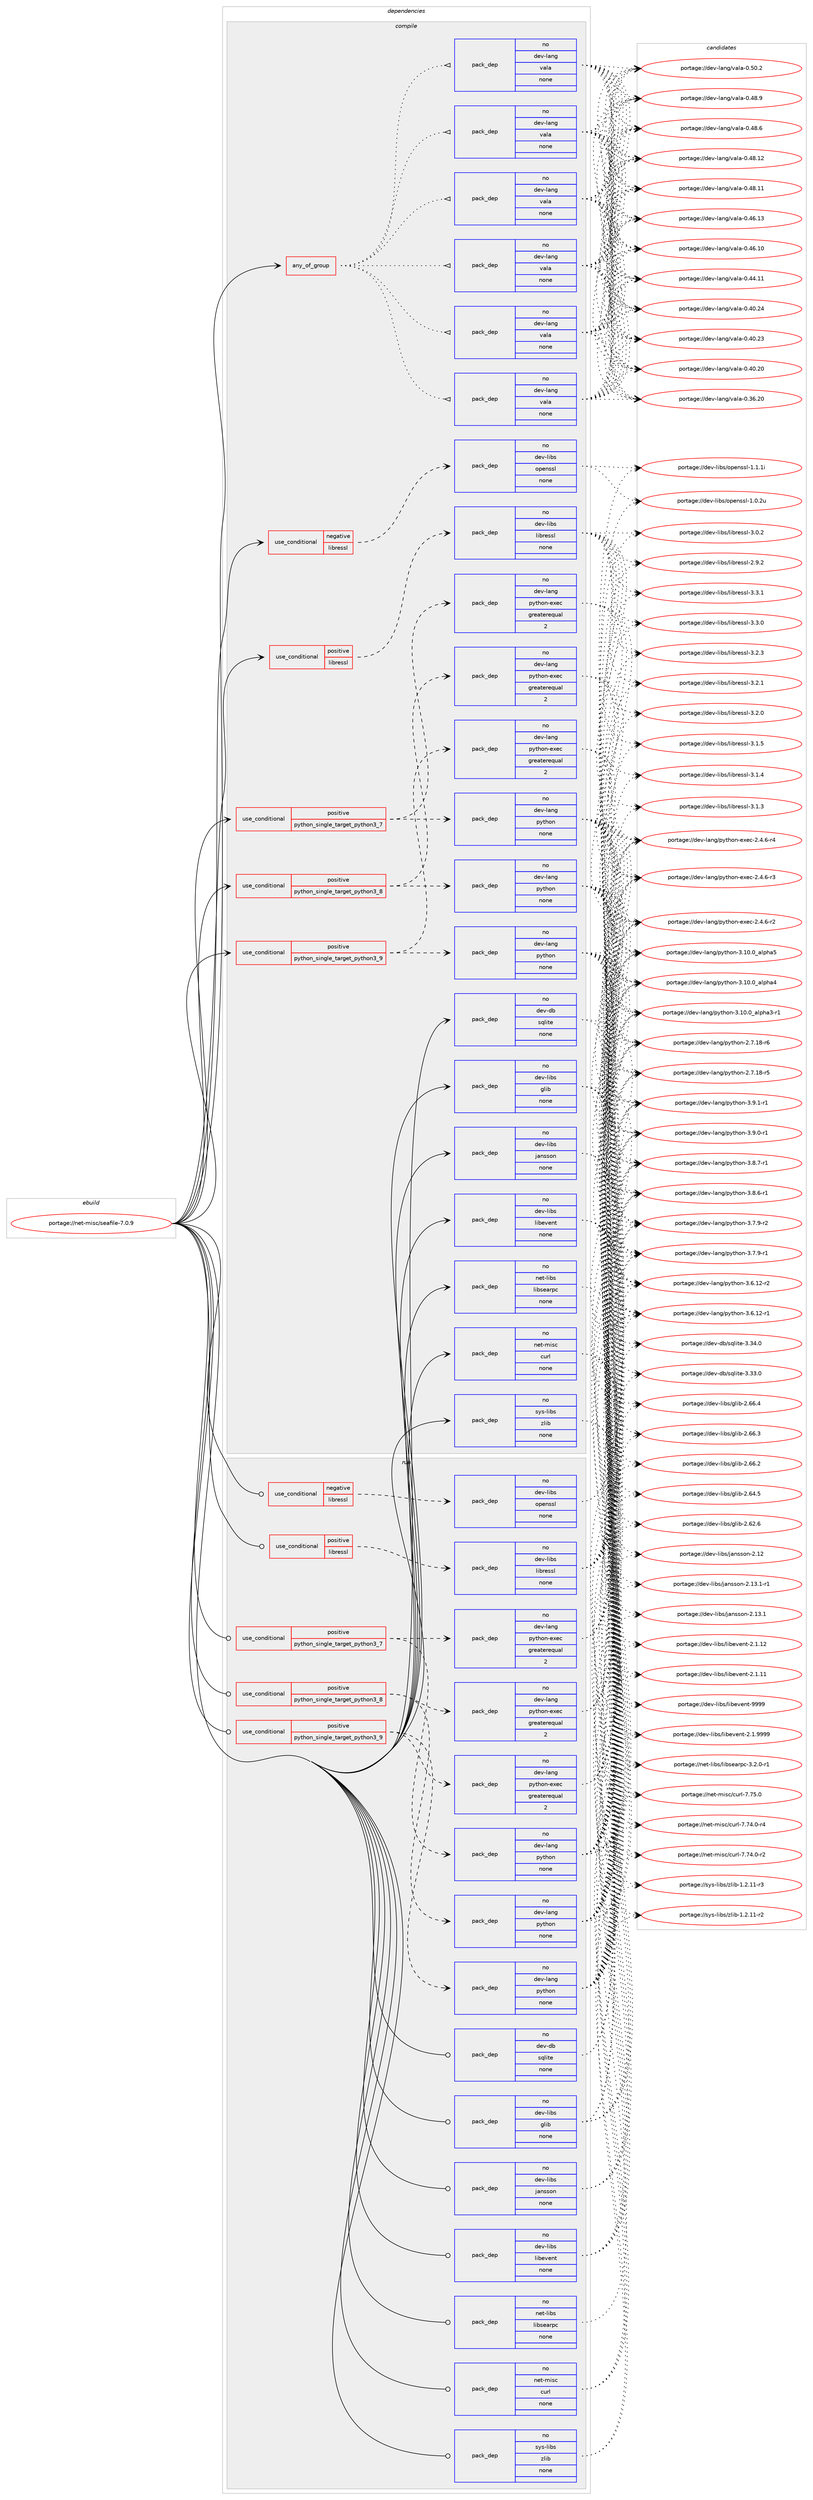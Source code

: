digraph prolog {

# *************
# Graph options
# *************

newrank=true;
concentrate=true;
compound=true;
graph [rankdir=LR,fontname=Helvetica,fontsize=10,ranksep=1.5];#, ranksep=2.5, nodesep=0.2];
edge  [arrowhead=vee];
node  [fontname=Helvetica,fontsize=10];

# **********
# The ebuild
# **********

subgraph cluster_leftcol {
color=gray;
rank=same;
label=<<i>ebuild</i>>;
id [label="portage://net-misc/seafile-7.0.9", color=red, width=4, href="../net-misc/seafile-7.0.9.svg"];
}

# ****************
# The dependencies
# ****************

subgraph cluster_midcol {
color=gray;
label=<<i>dependencies</i>>;
subgraph cluster_compile {
fillcolor="#eeeeee";
style=filled;
label=<<i>compile</i>>;
subgraph any124 {
dependency14582 [label=<<TABLE BORDER="0" CELLBORDER="1" CELLSPACING="0" CELLPADDING="4"><TR><TD CELLPADDING="10">any_of_group</TD></TR></TABLE>>, shape=none, color=red];subgraph pack10143 {
dependency14583 [label=<<TABLE BORDER="0" CELLBORDER="1" CELLSPACING="0" CELLPADDING="4" WIDTH="220"><TR><TD ROWSPAN="6" CELLPADDING="30">pack_dep</TD></TR><TR><TD WIDTH="110">no</TD></TR><TR><TD>dev-lang</TD></TR><TR><TD>vala</TD></TR><TR><TD>none</TD></TR><TR><TD></TD></TR></TABLE>>, shape=none, color=blue];
}
dependency14582:e -> dependency14583:w [weight=20,style="dotted",arrowhead="oinv"];
subgraph pack10144 {
dependency14584 [label=<<TABLE BORDER="0" CELLBORDER="1" CELLSPACING="0" CELLPADDING="4" WIDTH="220"><TR><TD ROWSPAN="6" CELLPADDING="30">pack_dep</TD></TR><TR><TD WIDTH="110">no</TD></TR><TR><TD>dev-lang</TD></TR><TR><TD>vala</TD></TR><TR><TD>none</TD></TR><TR><TD></TD></TR></TABLE>>, shape=none, color=blue];
}
dependency14582:e -> dependency14584:w [weight=20,style="dotted",arrowhead="oinv"];
subgraph pack10145 {
dependency14585 [label=<<TABLE BORDER="0" CELLBORDER="1" CELLSPACING="0" CELLPADDING="4" WIDTH="220"><TR><TD ROWSPAN="6" CELLPADDING="30">pack_dep</TD></TR><TR><TD WIDTH="110">no</TD></TR><TR><TD>dev-lang</TD></TR><TR><TD>vala</TD></TR><TR><TD>none</TD></TR><TR><TD></TD></TR></TABLE>>, shape=none, color=blue];
}
dependency14582:e -> dependency14585:w [weight=20,style="dotted",arrowhead="oinv"];
subgraph pack10146 {
dependency14586 [label=<<TABLE BORDER="0" CELLBORDER="1" CELLSPACING="0" CELLPADDING="4" WIDTH="220"><TR><TD ROWSPAN="6" CELLPADDING="30">pack_dep</TD></TR><TR><TD WIDTH="110">no</TD></TR><TR><TD>dev-lang</TD></TR><TR><TD>vala</TD></TR><TR><TD>none</TD></TR><TR><TD></TD></TR></TABLE>>, shape=none, color=blue];
}
dependency14582:e -> dependency14586:w [weight=20,style="dotted",arrowhead="oinv"];
subgraph pack10147 {
dependency14587 [label=<<TABLE BORDER="0" CELLBORDER="1" CELLSPACING="0" CELLPADDING="4" WIDTH="220"><TR><TD ROWSPAN="6" CELLPADDING="30">pack_dep</TD></TR><TR><TD WIDTH="110">no</TD></TR><TR><TD>dev-lang</TD></TR><TR><TD>vala</TD></TR><TR><TD>none</TD></TR><TR><TD></TD></TR></TABLE>>, shape=none, color=blue];
}
dependency14582:e -> dependency14587:w [weight=20,style="dotted",arrowhead="oinv"];
subgraph pack10148 {
dependency14588 [label=<<TABLE BORDER="0" CELLBORDER="1" CELLSPACING="0" CELLPADDING="4" WIDTH="220"><TR><TD ROWSPAN="6" CELLPADDING="30">pack_dep</TD></TR><TR><TD WIDTH="110">no</TD></TR><TR><TD>dev-lang</TD></TR><TR><TD>vala</TD></TR><TR><TD>none</TD></TR><TR><TD></TD></TR></TABLE>>, shape=none, color=blue];
}
dependency14582:e -> dependency14588:w [weight=20,style="dotted",arrowhead="oinv"];
}
id:e -> dependency14582:w [weight=20,style="solid",arrowhead="vee"];
subgraph cond4306 {
dependency14589 [label=<<TABLE BORDER="0" CELLBORDER="1" CELLSPACING="0" CELLPADDING="4"><TR><TD ROWSPAN="3" CELLPADDING="10">use_conditional</TD></TR><TR><TD>negative</TD></TR><TR><TD>libressl</TD></TR></TABLE>>, shape=none, color=red];
subgraph pack10149 {
dependency14590 [label=<<TABLE BORDER="0" CELLBORDER="1" CELLSPACING="0" CELLPADDING="4" WIDTH="220"><TR><TD ROWSPAN="6" CELLPADDING="30">pack_dep</TD></TR><TR><TD WIDTH="110">no</TD></TR><TR><TD>dev-libs</TD></TR><TR><TD>openssl</TD></TR><TR><TD>none</TD></TR><TR><TD></TD></TR></TABLE>>, shape=none, color=blue];
}
dependency14589:e -> dependency14590:w [weight=20,style="dashed",arrowhead="vee"];
}
id:e -> dependency14589:w [weight=20,style="solid",arrowhead="vee"];
subgraph cond4307 {
dependency14591 [label=<<TABLE BORDER="0" CELLBORDER="1" CELLSPACING="0" CELLPADDING="4"><TR><TD ROWSPAN="3" CELLPADDING="10">use_conditional</TD></TR><TR><TD>positive</TD></TR><TR><TD>libressl</TD></TR></TABLE>>, shape=none, color=red];
subgraph pack10150 {
dependency14592 [label=<<TABLE BORDER="0" CELLBORDER="1" CELLSPACING="0" CELLPADDING="4" WIDTH="220"><TR><TD ROWSPAN="6" CELLPADDING="30">pack_dep</TD></TR><TR><TD WIDTH="110">no</TD></TR><TR><TD>dev-libs</TD></TR><TR><TD>libressl</TD></TR><TR><TD>none</TD></TR><TR><TD></TD></TR></TABLE>>, shape=none, color=blue];
}
dependency14591:e -> dependency14592:w [weight=20,style="dashed",arrowhead="vee"];
}
id:e -> dependency14591:w [weight=20,style="solid",arrowhead="vee"];
subgraph cond4308 {
dependency14593 [label=<<TABLE BORDER="0" CELLBORDER="1" CELLSPACING="0" CELLPADDING="4"><TR><TD ROWSPAN="3" CELLPADDING="10">use_conditional</TD></TR><TR><TD>positive</TD></TR><TR><TD>python_single_target_python3_7</TD></TR></TABLE>>, shape=none, color=red];
subgraph pack10151 {
dependency14594 [label=<<TABLE BORDER="0" CELLBORDER="1" CELLSPACING="0" CELLPADDING="4" WIDTH="220"><TR><TD ROWSPAN="6" CELLPADDING="30">pack_dep</TD></TR><TR><TD WIDTH="110">no</TD></TR><TR><TD>dev-lang</TD></TR><TR><TD>python</TD></TR><TR><TD>none</TD></TR><TR><TD></TD></TR></TABLE>>, shape=none, color=blue];
}
dependency14593:e -> dependency14594:w [weight=20,style="dashed",arrowhead="vee"];
subgraph pack10152 {
dependency14595 [label=<<TABLE BORDER="0" CELLBORDER="1" CELLSPACING="0" CELLPADDING="4" WIDTH="220"><TR><TD ROWSPAN="6" CELLPADDING="30">pack_dep</TD></TR><TR><TD WIDTH="110">no</TD></TR><TR><TD>dev-lang</TD></TR><TR><TD>python-exec</TD></TR><TR><TD>greaterequal</TD></TR><TR><TD>2</TD></TR></TABLE>>, shape=none, color=blue];
}
dependency14593:e -> dependency14595:w [weight=20,style="dashed",arrowhead="vee"];
}
id:e -> dependency14593:w [weight=20,style="solid",arrowhead="vee"];
subgraph cond4309 {
dependency14596 [label=<<TABLE BORDER="0" CELLBORDER="1" CELLSPACING="0" CELLPADDING="4"><TR><TD ROWSPAN="3" CELLPADDING="10">use_conditional</TD></TR><TR><TD>positive</TD></TR><TR><TD>python_single_target_python3_8</TD></TR></TABLE>>, shape=none, color=red];
subgraph pack10153 {
dependency14597 [label=<<TABLE BORDER="0" CELLBORDER="1" CELLSPACING="0" CELLPADDING="4" WIDTH="220"><TR><TD ROWSPAN="6" CELLPADDING="30">pack_dep</TD></TR><TR><TD WIDTH="110">no</TD></TR><TR><TD>dev-lang</TD></TR><TR><TD>python</TD></TR><TR><TD>none</TD></TR><TR><TD></TD></TR></TABLE>>, shape=none, color=blue];
}
dependency14596:e -> dependency14597:w [weight=20,style="dashed",arrowhead="vee"];
subgraph pack10154 {
dependency14598 [label=<<TABLE BORDER="0" CELLBORDER="1" CELLSPACING="0" CELLPADDING="4" WIDTH="220"><TR><TD ROWSPAN="6" CELLPADDING="30">pack_dep</TD></TR><TR><TD WIDTH="110">no</TD></TR><TR><TD>dev-lang</TD></TR><TR><TD>python-exec</TD></TR><TR><TD>greaterequal</TD></TR><TR><TD>2</TD></TR></TABLE>>, shape=none, color=blue];
}
dependency14596:e -> dependency14598:w [weight=20,style="dashed",arrowhead="vee"];
}
id:e -> dependency14596:w [weight=20,style="solid",arrowhead="vee"];
subgraph cond4310 {
dependency14599 [label=<<TABLE BORDER="0" CELLBORDER="1" CELLSPACING="0" CELLPADDING="4"><TR><TD ROWSPAN="3" CELLPADDING="10">use_conditional</TD></TR><TR><TD>positive</TD></TR><TR><TD>python_single_target_python3_9</TD></TR></TABLE>>, shape=none, color=red];
subgraph pack10155 {
dependency14600 [label=<<TABLE BORDER="0" CELLBORDER="1" CELLSPACING="0" CELLPADDING="4" WIDTH="220"><TR><TD ROWSPAN="6" CELLPADDING="30">pack_dep</TD></TR><TR><TD WIDTH="110">no</TD></TR><TR><TD>dev-lang</TD></TR><TR><TD>python</TD></TR><TR><TD>none</TD></TR><TR><TD></TD></TR></TABLE>>, shape=none, color=blue];
}
dependency14599:e -> dependency14600:w [weight=20,style="dashed",arrowhead="vee"];
subgraph pack10156 {
dependency14601 [label=<<TABLE BORDER="0" CELLBORDER="1" CELLSPACING="0" CELLPADDING="4" WIDTH="220"><TR><TD ROWSPAN="6" CELLPADDING="30">pack_dep</TD></TR><TR><TD WIDTH="110">no</TD></TR><TR><TD>dev-lang</TD></TR><TR><TD>python-exec</TD></TR><TR><TD>greaterequal</TD></TR><TR><TD>2</TD></TR></TABLE>>, shape=none, color=blue];
}
dependency14599:e -> dependency14601:w [weight=20,style="dashed",arrowhead="vee"];
}
id:e -> dependency14599:w [weight=20,style="solid",arrowhead="vee"];
subgraph pack10157 {
dependency14602 [label=<<TABLE BORDER="0" CELLBORDER="1" CELLSPACING="0" CELLPADDING="4" WIDTH="220"><TR><TD ROWSPAN="6" CELLPADDING="30">pack_dep</TD></TR><TR><TD WIDTH="110">no</TD></TR><TR><TD>dev-db</TD></TR><TR><TD>sqlite</TD></TR><TR><TD>none</TD></TR><TR><TD></TD></TR></TABLE>>, shape=none, color=blue];
}
id:e -> dependency14602:w [weight=20,style="solid",arrowhead="vee"];
subgraph pack10158 {
dependency14603 [label=<<TABLE BORDER="0" CELLBORDER="1" CELLSPACING="0" CELLPADDING="4" WIDTH="220"><TR><TD ROWSPAN="6" CELLPADDING="30">pack_dep</TD></TR><TR><TD WIDTH="110">no</TD></TR><TR><TD>dev-libs</TD></TR><TR><TD>glib</TD></TR><TR><TD>none</TD></TR><TR><TD></TD></TR></TABLE>>, shape=none, color=blue];
}
id:e -> dependency14603:w [weight=20,style="solid",arrowhead="vee"];
subgraph pack10159 {
dependency14604 [label=<<TABLE BORDER="0" CELLBORDER="1" CELLSPACING="0" CELLPADDING="4" WIDTH="220"><TR><TD ROWSPAN="6" CELLPADDING="30">pack_dep</TD></TR><TR><TD WIDTH="110">no</TD></TR><TR><TD>dev-libs</TD></TR><TR><TD>jansson</TD></TR><TR><TD>none</TD></TR><TR><TD></TD></TR></TABLE>>, shape=none, color=blue];
}
id:e -> dependency14604:w [weight=20,style="solid",arrowhead="vee"];
subgraph pack10160 {
dependency14605 [label=<<TABLE BORDER="0" CELLBORDER="1" CELLSPACING="0" CELLPADDING="4" WIDTH="220"><TR><TD ROWSPAN="6" CELLPADDING="30">pack_dep</TD></TR><TR><TD WIDTH="110">no</TD></TR><TR><TD>dev-libs</TD></TR><TR><TD>libevent</TD></TR><TR><TD>none</TD></TR><TR><TD></TD></TR></TABLE>>, shape=none, color=blue];
}
id:e -> dependency14605:w [weight=20,style="solid",arrowhead="vee"];
subgraph pack10161 {
dependency14606 [label=<<TABLE BORDER="0" CELLBORDER="1" CELLSPACING="0" CELLPADDING="4" WIDTH="220"><TR><TD ROWSPAN="6" CELLPADDING="30">pack_dep</TD></TR><TR><TD WIDTH="110">no</TD></TR><TR><TD>net-libs</TD></TR><TR><TD>libsearpc</TD></TR><TR><TD>none</TD></TR><TR><TD></TD></TR></TABLE>>, shape=none, color=blue];
}
id:e -> dependency14606:w [weight=20,style="solid",arrowhead="vee"];
subgraph pack10162 {
dependency14607 [label=<<TABLE BORDER="0" CELLBORDER="1" CELLSPACING="0" CELLPADDING="4" WIDTH="220"><TR><TD ROWSPAN="6" CELLPADDING="30">pack_dep</TD></TR><TR><TD WIDTH="110">no</TD></TR><TR><TD>net-misc</TD></TR><TR><TD>curl</TD></TR><TR><TD>none</TD></TR><TR><TD></TD></TR></TABLE>>, shape=none, color=blue];
}
id:e -> dependency14607:w [weight=20,style="solid",arrowhead="vee"];
subgraph pack10163 {
dependency14608 [label=<<TABLE BORDER="0" CELLBORDER="1" CELLSPACING="0" CELLPADDING="4" WIDTH="220"><TR><TD ROWSPAN="6" CELLPADDING="30">pack_dep</TD></TR><TR><TD WIDTH="110">no</TD></TR><TR><TD>sys-libs</TD></TR><TR><TD>zlib</TD></TR><TR><TD>none</TD></TR><TR><TD></TD></TR></TABLE>>, shape=none, color=blue];
}
id:e -> dependency14608:w [weight=20,style="solid",arrowhead="vee"];
}
subgraph cluster_compileandrun {
fillcolor="#eeeeee";
style=filled;
label=<<i>compile and run</i>>;
}
subgraph cluster_run {
fillcolor="#eeeeee";
style=filled;
label=<<i>run</i>>;
subgraph cond4311 {
dependency14609 [label=<<TABLE BORDER="0" CELLBORDER="1" CELLSPACING="0" CELLPADDING="4"><TR><TD ROWSPAN="3" CELLPADDING="10">use_conditional</TD></TR><TR><TD>negative</TD></TR><TR><TD>libressl</TD></TR></TABLE>>, shape=none, color=red];
subgraph pack10164 {
dependency14610 [label=<<TABLE BORDER="0" CELLBORDER="1" CELLSPACING="0" CELLPADDING="4" WIDTH="220"><TR><TD ROWSPAN="6" CELLPADDING="30">pack_dep</TD></TR><TR><TD WIDTH="110">no</TD></TR><TR><TD>dev-libs</TD></TR><TR><TD>openssl</TD></TR><TR><TD>none</TD></TR><TR><TD></TD></TR></TABLE>>, shape=none, color=blue];
}
dependency14609:e -> dependency14610:w [weight=20,style="dashed",arrowhead="vee"];
}
id:e -> dependency14609:w [weight=20,style="solid",arrowhead="odot"];
subgraph cond4312 {
dependency14611 [label=<<TABLE BORDER="0" CELLBORDER="1" CELLSPACING="0" CELLPADDING="4"><TR><TD ROWSPAN="3" CELLPADDING="10">use_conditional</TD></TR><TR><TD>positive</TD></TR><TR><TD>libressl</TD></TR></TABLE>>, shape=none, color=red];
subgraph pack10165 {
dependency14612 [label=<<TABLE BORDER="0" CELLBORDER="1" CELLSPACING="0" CELLPADDING="4" WIDTH="220"><TR><TD ROWSPAN="6" CELLPADDING="30">pack_dep</TD></TR><TR><TD WIDTH="110">no</TD></TR><TR><TD>dev-libs</TD></TR><TR><TD>libressl</TD></TR><TR><TD>none</TD></TR><TR><TD></TD></TR></TABLE>>, shape=none, color=blue];
}
dependency14611:e -> dependency14612:w [weight=20,style="dashed",arrowhead="vee"];
}
id:e -> dependency14611:w [weight=20,style="solid",arrowhead="odot"];
subgraph cond4313 {
dependency14613 [label=<<TABLE BORDER="0" CELLBORDER="1" CELLSPACING="0" CELLPADDING="4"><TR><TD ROWSPAN="3" CELLPADDING="10">use_conditional</TD></TR><TR><TD>positive</TD></TR><TR><TD>python_single_target_python3_7</TD></TR></TABLE>>, shape=none, color=red];
subgraph pack10166 {
dependency14614 [label=<<TABLE BORDER="0" CELLBORDER="1" CELLSPACING="0" CELLPADDING="4" WIDTH="220"><TR><TD ROWSPAN="6" CELLPADDING="30">pack_dep</TD></TR><TR><TD WIDTH="110">no</TD></TR><TR><TD>dev-lang</TD></TR><TR><TD>python</TD></TR><TR><TD>none</TD></TR><TR><TD></TD></TR></TABLE>>, shape=none, color=blue];
}
dependency14613:e -> dependency14614:w [weight=20,style="dashed",arrowhead="vee"];
subgraph pack10167 {
dependency14615 [label=<<TABLE BORDER="0" CELLBORDER="1" CELLSPACING="0" CELLPADDING="4" WIDTH="220"><TR><TD ROWSPAN="6" CELLPADDING="30">pack_dep</TD></TR><TR><TD WIDTH="110">no</TD></TR><TR><TD>dev-lang</TD></TR><TR><TD>python-exec</TD></TR><TR><TD>greaterequal</TD></TR><TR><TD>2</TD></TR></TABLE>>, shape=none, color=blue];
}
dependency14613:e -> dependency14615:w [weight=20,style="dashed",arrowhead="vee"];
}
id:e -> dependency14613:w [weight=20,style="solid",arrowhead="odot"];
subgraph cond4314 {
dependency14616 [label=<<TABLE BORDER="0" CELLBORDER="1" CELLSPACING="0" CELLPADDING="4"><TR><TD ROWSPAN="3" CELLPADDING="10">use_conditional</TD></TR><TR><TD>positive</TD></TR><TR><TD>python_single_target_python3_8</TD></TR></TABLE>>, shape=none, color=red];
subgraph pack10168 {
dependency14617 [label=<<TABLE BORDER="0" CELLBORDER="1" CELLSPACING="0" CELLPADDING="4" WIDTH="220"><TR><TD ROWSPAN="6" CELLPADDING="30">pack_dep</TD></TR><TR><TD WIDTH="110">no</TD></TR><TR><TD>dev-lang</TD></TR><TR><TD>python</TD></TR><TR><TD>none</TD></TR><TR><TD></TD></TR></TABLE>>, shape=none, color=blue];
}
dependency14616:e -> dependency14617:w [weight=20,style="dashed",arrowhead="vee"];
subgraph pack10169 {
dependency14618 [label=<<TABLE BORDER="0" CELLBORDER="1" CELLSPACING="0" CELLPADDING="4" WIDTH="220"><TR><TD ROWSPAN="6" CELLPADDING="30">pack_dep</TD></TR><TR><TD WIDTH="110">no</TD></TR><TR><TD>dev-lang</TD></TR><TR><TD>python-exec</TD></TR><TR><TD>greaterequal</TD></TR><TR><TD>2</TD></TR></TABLE>>, shape=none, color=blue];
}
dependency14616:e -> dependency14618:w [weight=20,style="dashed",arrowhead="vee"];
}
id:e -> dependency14616:w [weight=20,style="solid",arrowhead="odot"];
subgraph cond4315 {
dependency14619 [label=<<TABLE BORDER="0" CELLBORDER="1" CELLSPACING="0" CELLPADDING="4"><TR><TD ROWSPAN="3" CELLPADDING="10">use_conditional</TD></TR><TR><TD>positive</TD></TR><TR><TD>python_single_target_python3_9</TD></TR></TABLE>>, shape=none, color=red];
subgraph pack10170 {
dependency14620 [label=<<TABLE BORDER="0" CELLBORDER="1" CELLSPACING="0" CELLPADDING="4" WIDTH="220"><TR><TD ROWSPAN="6" CELLPADDING="30">pack_dep</TD></TR><TR><TD WIDTH="110">no</TD></TR><TR><TD>dev-lang</TD></TR><TR><TD>python</TD></TR><TR><TD>none</TD></TR><TR><TD></TD></TR></TABLE>>, shape=none, color=blue];
}
dependency14619:e -> dependency14620:w [weight=20,style="dashed",arrowhead="vee"];
subgraph pack10171 {
dependency14621 [label=<<TABLE BORDER="0" CELLBORDER="1" CELLSPACING="0" CELLPADDING="4" WIDTH="220"><TR><TD ROWSPAN="6" CELLPADDING="30">pack_dep</TD></TR><TR><TD WIDTH="110">no</TD></TR><TR><TD>dev-lang</TD></TR><TR><TD>python-exec</TD></TR><TR><TD>greaterequal</TD></TR><TR><TD>2</TD></TR></TABLE>>, shape=none, color=blue];
}
dependency14619:e -> dependency14621:w [weight=20,style="dashed",arrowhead="vee"];
}
id:e -> dependency14619:w [weight=20,style="solid",arrowhead="odot"];
subgraph pack10172 {
dependency14622 [label=<<TABLE BORDER="0" CELLBORDER="1" CELLSPACING="0" CELLPADDING="4" WIDTH="220"><TR><TD ROWSPAN="6" CELLPADDING="30">pack_dep</TD></TR><TR><TD WIDTH="110">no</TD></TR><TR><TD>dev-db</TD></TR><TR><TD>sqlite</TD></TR><TR><TD>none</TD></TR><TR><TD></TD></TR></TABLE>>, shape=none, color=blue];
}
id:e -> dependency14622:w [weight=20,style="solid",arrowhead="odot"];
subgraph pack10173 {
dependency14623 [label=<<TABLE BORDER="0" CELLBORDER="1" CELLSPACING="0" CELLPADDING="4" WIDTH="220"><TR><TD ROWSPAN="6" CELLPADDING="30">pack_dep</TD></TR><TR><TD WIDTH="110">no</TD></TR><TR><TD>dev-libs</TD></TR><TR><TD>glib</TD></TR><TR><TD>none</TD></TR><TR><TD></TD></TR></TABLE>>, shape=none, color=blue];
}
id:e -> dependency14623:w [weight=20,style="solid",arrowhead="odot"];
subgraph pack10174 {
dependency14624 [label=<<TABLE BORDER="0" CELLBORDER="1" CELLSPACING="0" CELLPADDING="4" WIDTH="220"><TR><TD ROWSPAN="6" CELLPADDING="30">pack_dep</TD></TR><TR><TD WIDTH="110">no</TD></TR><TR><TD>dev-libs</TD></TR><TR><TD>jansson</TD></TR><TR><TD>none</TD></TR><TR><TD></TD></TR></TABLE>>, shape=none, color=blue];
}
id:e -> dependency14624:w [weight=20,style="solid",arrowhead="odot"];
subgraph pack10175 {
dependency14625 [label=<<TABLE BORDER="0" CELLBORDER="1" CELLSPACING="0" CELLPADDING="4" WIDTH="220"><TR><TD ROWSPAN="6" CELLPADDING="30">pack_dep</TD></TR><TR><TD WIDTH="110">no</TD></TR><TR><TD>dev-libs</TD></TR><TR><TD>libevent</TD></TR><TR><TD>none</TD></TR><TR><TD></TD></TR></TABLE>>, shape=none, color=blue];
}
id:e -> dependency14625:w [weight=20,style="solid",arrowhead="odot"];
subgraph pack10176 {
dependency14626 [label=<<TABLE BORDER="0" CELLBORDER="1" CELLSPACING="0" CELLPADDING="4" WIDTH="220"><TR><TD ROWSPAN="6" CELLPADDING="30">pack_dep</TD></TR><TR><TD WIDTH="110">no</TD></TR><TR><TD>net-libs</TD></TR><TR><TD>libsearpc</TD></TR><TR><TD>none</TD></TR><TR><TD></TD></TR></TABLE>>, shape=none, color=blue];
}
id:e -> dependency14626:w [weight=20,style="solid",arrowhead="odot"];
subgraph pack10177 {
dependency14627 [label=<<TABLE BORDER="0" CELLBORDER="1" CELLSPACING="0" CELLPADDING="4" WIDTH="220"><TR><TD ROWSPAN="6" CELLPADDING="30">pack_dep</TD></TR><TR><TD WIDTH="110">no</TD></TR><TR><TD>net-misc</TD></TR><TR><TD>curl</TD></TR><TR><TD>none</TD></TR><TR><TD></TD></TR></TABLE>>, shape=none, color=blue];
}
id:e -> dependency14627:w [weight=20,style="solid",arrowhead="odot"];
subgraph pack10178 {
dependency14628 [label=<<TABLE BORDER="0" CELLBORDER="1" CELLSPACING="0" CELLPADDING="4" WIDTH="220"><TR><TD ROWSPAN="6" CELLPADDING="30">pack_dep</TD></TR><TR><TD WIDTH="110">no</TD></TR><TR><TD>sys-libs</TD></TR><TR><TD>zlib</TD></TR><TR><TD>none</TD></TR><TR><TD></TD></TR></TABLE>>, shape=none, color=blue];
}
id:e -> dependency14628:w [weight=20,style="solid",arrowhead="odot"];
}
}

# **************
# The candidates
# **************

subgraph cluster_choices {
rank=same;
color=gray;
label=<<i>candidates</i>>;

subgraph choice10143 {
color=black;
nodesep=1;
choice100101118451089711010347118971089745484653484650 [label="portage://dev-lang/vala-0.50.2", color=red, width=4,href="../dev-lang/vala-0.50.2.svg"];
choice100101118451089711010347118971089745484652564657 [label="portage://dev-lang/vala-0.48.9", color=red, width=4,href="../dev-lang/vala-0.48.9.svg"];
choice100101118451089711010347118971089745484652564654 [label="portage://dev-lang/vala-0.48.6", color=red, width=4,href="../dev-lang/vala-0.48.6.svg"];
choice10010111845108971101034711897108974548465256464950 [label="portage://dev-lang/vala-0.48.12", color=red, width=4,href="../dev-lang/vala-0.48.12.svg"];
choice10010111845108971101034711897108974548465256464949 [label="portage://dev-lang/vala-0.48.11", color=red, width=4,href="../dev-lang/vala-0.48.11.svg"];
choice10010111845108971101034711897108974548465254464951 [label="portage://dev-lang/vala-0.46.13", color=red, width=4,href="../dev-lang/vala-0.46.13.svg"];
choice10010111845108971101034711897108974548465254464948 [label="portage://dev-lang/vala-0.46.10", color=red, width=4,href="../dev-lang/vala-0.46.10.svg"];
choice10010111845108971101034711897108974548465252464949 [label="portage://dev-lang/vala-0.44.11", color=red, width=4,href="../dev-lang/vala-0.44.11.svg"];
choice10010111845108971101034711897108974548465248465052 [label="portage://dev-lang/vala-0.40.24", color=red, width=4,href="../dev-lang/vala-0.40.24.svg"];
choice10010111845108971101034711897108974548465248465051 [label="portage://dev-lang/vala-0.40.23", color=red, width=4,href="../dev-lang/vala-0.40.23.svg"];
choice10010111845108971101034711897108974548465248465048 [label="portage://dev-lang/vala-0.40.20", color=red, width=4,href="../dev-lang/vala-0.40.20.svg"];
choice10010111845108971101034711897108974548465154465048 [label="portage://dev-lang/vala-0.36.20", color=red, width=4,href="../dev-lang/vala-0.36.20.svg"];
dependency14583:e -> choice100101118451089711010347118971089745484653484650:w [style=dotted,weight="100"];
dependency14583:e -> choice100101118451089711010347118971089745484652564657:w [style=dotted,weight="100"];
dependency14583:e -> choice100101118451089711010347118971089745484652564654:w [style=dotted,weight="100"];
dependency14583:e -> choice10010111845108971101034711897108974548465256464950:w [style=dotted,weight="100"];
dependency14583:e -> choice10010111845108971101034711897108974548465256464949:w [style=dotted,weight="100"];
dependency14583:e -> choice10010111845108971101034711897108974548465254464951:w [style=dotted,weight="100"];
dependency14583:e -> choice10010111845108971101034711897108974548465254464948:w [style=dotted,weight="100"];
dependency14583:e -> choice10010111845108971101034711897108974548465252464949:w [style=dotted,weight="100"];
dependency14583:e -> choice10010111845108971101034711897108974548465248465052:w [style=dotted,weight="100"];
dependency14583:e -> choice10010111845108971101034711897108974548465248465051:w [style=dotted,weight="100"];
dependency14583:e -> choice10010111845108971101034711897108974548465248465048:w [style=dotted,weight="100"];
dependency14583:e -> choice10010111845108971101034711897108974548465154465048:w [style=dotted,weight="100"];
}
subgraph choice10144 {
color=black;
nodesep=1;
choice100101118451089711010347118971089745484653484650 [label="portage://dev-lang/vala-0.50.2", color=red, width=4,href="../dev-lang/vala-0.50.2.svg"];
choice100101118451089711010347118971089745484652564657 [label="portage://dev-lang/vala-0.48.9", color=red, width=4,href="../dev-lang/vala-0.48.9.svg"];
choice100101118451089711010347118971089745484652564654 [label="portage://dev-lang/vala-0.48.6", color=red, width=4,href="../dev-lang/vala-0.48.6.svg"];
choice10010111845108971101034711897108974548465256464950 [label="portage://dev-lang/vala-0.48.12", color=red, width=4,href="../dev-lang/vala-0.48.12.svg"];
choice10010111845108971101034711897108974548465256464949 [label="portage://dev-lang/vala-0.48.11", color=red, width=4,href="../dev-lang/vala-0.48.11.svg"];
choice10010111845108971101034711897108974548465254464951 [label="portage://dev-lang/vala-0.46.13", color=red, width=4,href="../dev-lang/vala-0.46.13.svg"];
choice10010111845108971101034711897108974548465254464948 [label="portage://dev-lang/vala-0.46.10", color=red, width=4,href="../dev-lang/vala-0.46.10.svg"];
choice10010111845108971101034711897108974548465252464949 [label="portage://dev-lang/vala-0.44.11", color=red, width=4,href="../dev-lang/vala-0.44.11.svg"];
choice10010111845108971101034711897108974548465248465052 [label="portage://dev-lang/vala-0.40.24", color=red, width=4,href="../dev-lang/vala-0.40.24.svg"];
choice10010111845108971101034711897108974548465248465051 [label="portage://dev-lang/vala-0.40.23", color=red, width=4,href="../dev-lang/vala-0.40.23.svg"];
choice10010111845108971101034711897108974548465248465048 [label="portage://dev-lang/vala-0.40.20", color=red, width=4,href="../dev-lang/vala-0.40.20.svg"];
choice10010111845108971101034711897108974548465154465048 [label="portage://dev-lang/vala-0.36.20", color=red, width=4,href="../dev-lang/vala-0.36.20.svg"];
dependency14584:e -> choice100101118451089711010347118971089745484653484650:w [style=dotted,weight="100"];
dependency14584:e -> choice100101118451089711010347118971089745484652564657:w [style=dotted,weight="100"];
dependency14584:e -> choice100101118451089711010347118971089745484652564654:w [style=dotted,weight="100"];
dependency14584:e -> choice10010111845108971101034711897108974548465256464950:w [style=dotted,weight="100"];
dependency14584:e -> choice10010111845108971101034711897108974548465256464949:w [style=dotted,weight="100"];
dependency14584:e -> choice10010111845108971101034711897108974548465254464951:w [style=dotted,weight="100"];
dependency14584:e -> choice10010111845108971101034711897108974548465254464948:w [style=dotted,weight="100"];
dependency14584:e -> choice10010111845108971101034711897108974548465252464949:w [style=dotted,weight="100"];
dependency14584:e -> choice10010111845108971101034711897108974548465248465052:w [style=dotted,weight="100"];
dependency14584:e -> choice10010111845108971101034711897108974548465248465051:w [style=dotted,weight="100"];
dependency14584:e -> choice10010111845108971101034711897108974548465248465048:w [style=dotted,weight="100"];
dependency14584:e -> choice10010111845108971101034711897108974548465154465048:w [style=dotted,weight="100"];
}
subgraph choice10145 {
color=black;
nodesep=1;
choice100101118451089711010347118971089745484653484650 [label="portage://dev-lang/vala-0.50.2", color=red, width=4,href="../dev-lang/vala-0.50.2.svg"];
choice100101118451089711010347118971089745484652564657 [label="portage://dev-lang/vala-0.48.9", color=red, width=4,href="../dev-lang/vala-0.48.9.svg"];
choice100101118451089711010347118971089745484652564654 [label="portage://dev-lang/vala-0.48.6", color=red, width=4,href="../dev-lang/vala-0.48.6.svg"];
choice10010111845108971101034711897108974548465256464950 [label="portage://dev-lang/vala-0.48.12", color=red, width=4,href="../dev-lang/vala-0.48.12.svg"];
choice10010111845108971101034711897108974548465256464949 [label="portage://dev-lang/vala-0.48.11", color=red, width=4,href="../dev-lang/vala-0.48.11.svg"];
choice10010111845108971101034711897108974548465254464951 [label="portage://dev-lang/vala-0.46.13", color=red, width=4,href="../dev-lang/vala-0.46.13.svg"];
choice10010111845108971101034711897108974548465254464948 [label="portage://dev-lang/vala-0.46.10", color=red, width=4,href="../dev-lang/vala-0.46.10.svg"];
choice10010111845108971101034711897108974548465252464949 [label="portage://dev-lang/vala-0.44.11", color=red, width=4,href="../dev-lang/vala-0.44.11.svg"];
choice10010111845108971101034711897108974548465248465052 [label="portage://dev-lang/vala-0.40.24", color=red, width=4,href="../dev-lang/vala-0.40.24.svg"];
choice10010111845108971101034711897108974548465248465051 [label="portage://dev-lang/vala-0.40.23", color=red, width=4,href="../dev-lang/vala-0.40.23.svg"];
choice10010111845108971101034711897108974548465248465048 [label="portage://dev-lang/vala-0.40.20", color=red, width=4,href="../dev-lang/vala-0.40.20.svg"];
choice10010111845108971101034711897108974548465154465048 [label="portage://dev-lang/vala-0.36.20", color=red, width=4,href="../dev-lang/vala-0.36.20.svg"];
dependency14585:e -> choice100101118451089711010347118971089745484653484650:w [style=dotted,weight="100"];
dependency14585:e -> choice100101118451089711010347118971089745484652564657:w [style=dotted,weight="100"];
dependency14585:e -> choice100101118451089711010347118971089745484652564654:w [style=dotted,weight="100"];
dependency14585:e -> choice10010111845108971101034711897108974548465256464950:w [style=dotted,weight="100"];
dependency14585:e -> choice10010111845108971101034711897108974548465256464949:w [style=dotted,weight="100"];
dependency14585:e -> choice10010111845108971101034711897108974548465254464951:w [style=dotted,weight="100"];
dependency14585:e -> choice10010111845108971101034711897108974548465254464948:w [style=dotted,weight="100"];
dependency14585:e -> choice10010111845108971101034711897108974548465252464949:w [style=dotted,weight="100"];
dependency14585:e -> choice10010111845108971101034711897108974548465248465052:w [style=dotted,weight="100"];
dependency14585:e -> choice10010111845108971101034711897108974548465248465051:w [style=dotted,weight="100"];
dependency14585:e -> choice10010111845108971101034711897108974548465248465048:w [style=dotted,weight="100"];
dependency14585:e -> choice10010111845108971101034711897108974548465154465048:w [style=dotted,weight="100"];
}
subgraph choice10146 {
color=black;
nodesep=1;
choice100101118451089711010347118971089745484653484650 [label="portage://dev-lang/vala-0.50.2", color=red, width=4,href="../dev-lang/vala-0.50.2.svg"];
choice100101118451089711010347118971089745484652564657 [label="portage://dev-lang/vala-0.48.9", color=red, width=4,href="../dev-lang/vala-0.48.9.svg"];
choice100101118451089711010347118971089745484652564654 [label="portage://dev-lang/vala-0.48.6", color=red, width=4,href="../dev-lang/vala-0.48.6.svg"];
choice10010111845108971101034711897108974548465256464950 [label="portage://dev-lang/vala-0.48.12", color=red, width=4,href="../dev-lang/vala-0.48.12.svg"];
choice10010111845108971101034711897108974548465256464949 [label="portage://dev-lang/vala-0.48.11", color=red, width=4,href="../dev-lang/vala-0.48.11.svg"];
choice10010111845108971101034711897108974548465254464951 [label="portage://dev-lang/vala-0.46.13", color=red, width=4,href="../dev-lang/vala-0.46.13.svg"];
choice10010111845108971101034711897108974548465254464948 [label="portage://dev-lang/vala-0.46.10", color=red, width=4,href="../dev-lang/vala-0.46.10.svg"];
choice10010111845108971101034711897108974548465252464949 [label="portage://dev-lang/vala-0.44.11", color=red, width=4,href="../dev-lang/vala-0.44.11.svg"];
choice10010111845108971101034711897108974548465248465052 [label="portage://dev-lang/vala-0.40.24", color=red, width=4,href="../dev-lang/vala-0.40.24.svg"];
choice10010111845108971101034711897108974548465248465051 [label="portage://dev-lang/vala-0.40.23", color=red, width=4,href="../dev-lang/vala-0.40.23.svg"];
choice10010111845108971101034711897108974548465248465048 [label="portage://dev-lang/vala-0.40.20", color=red, width=4,href="../dev-lang/vala-0.40.20.svg"];
choice10010111845108971101034711897108974548465154465048 [label="portage://dev-lang/vala-0.36.20", color=red, width=4,href="../dev-lang/vala-0.36.20.svg"];
dependency14586:e -> choice100101118451089711010347118971089745484653484650:w [style=dotted,weight="100"];
dependency14586:e -> choice100101118451089711010347118971089745484652564657:w [style=dotted,weight="100"];
dependency14586:e -> choice100101118451089711010347118971089745484652564654:w [style=dotted,weight="100"];
dependency14586:e -> choice10010111845108971101034711897108974548465256464950:w [style=dotted,weight="100"];
dependency14586:e -> choice10010111845108971101034711897108974548465256464949:w [style=dotted,weight="100"];
dependency14586:e -> choice10010111845108971101034711897108974548465254464951:w [style=dotted,weight="100"];
dependency14586:e -> choice10010111845108971101034711897108974548465254464948:w [style=dotted,weight="100"];
dependency14586:e -> choice10010111845108971101034711897108974548465252464949:w [style=dotted,weight="100"];
dependency14586:e -> choice10010111845108971101034711897108974548465248465052:w [style=dotted,weight="100"];
dependency14586:e -> choice10010111845108971101034711897108974548465248465051:w [style=dotted,weight="100"];
dependency14586:e -> choice10010111845108971101034711897108974548465248465048:w [style=dotted,weight="100"];
dependency14586:e -> choice10010111845108971101034711897108974548465154465048:w [style=dotted,weight="100"];
}
subgraph choice10147 {
color=black;
nodesep=1;
choice100101118451089711010347118971089745484653484650 [label="portage://dev-lang/vala-0.50.2", color=red, width=4,href="../dev-lang/vala-0.50.2.svg"];
choice100101118451089711010347118971089745484652564657 [label="portage://dev-lang/vala-0.48.9", color=red, width=4,href="../dev-lang/vala-0.48.9.svg"];
choice100101118451089711010347118971089745484652564654 [label="portage://dev-lang/vala-0.48.6", color=red, width=4,href="../dev-lang/vala-0.48.6.svg"];
choice10010111845108971101034711897108974548465256464950 [label="portage://dev-lang/vala-0.48.12", color=red, width=4,href="../dev-lang/vala-0.48.12.svg"];
choice10010111845108971101034711897108974548465256464949 [label="portage://dev-lang/vala-0.48.11", color=red, width=4,href="../dev-lang/vala-0.48.11.svg"];
choice10010111845108971101034711897108974548465254464951 [label="portage://dev-lang/vala-0.46.13", color=red, width=4,href="../dev-lang/vala-0.46.13.svg"];
choice10010111845108971101034711897108974548465254464948 [label="portage://dev-lang/vala-0.46.10", color=red, width=4,href="../dev-lang/vala-0.46.10.svg"];
choice10010111845108971101034711897108974548465252464949 [label="portage://dev-lang/vala-0.44.11", color=red, width=4,href="../dev-lang/vala-0.44.11.svg"];
choice10010111845108971101034711897108974548465248465052 [label="portage://dev-lang/vala-0.40.24", color=red, width=4,href="../dev-lang/vala-0.40.24.svg"];
choice10010111845108971101034711897108974548465248465051 [label="portage://dev-lang/vala-0.40.23", color=red, width=4,href="../dev-lang/vala-0.40.23.svg"];
choice10010111845108971101034711897108974548465248465048 [label="portage://dev-lang/vala-0.40.20", color=red, width=4,href="../dev-lang/vala-0.40.20.svg"];
choice10010111845108971101034711897108974548465154465048 [label="portage://dev-lang/vala-0.36.20", color=red, width=4,href="../dev-lang/vala-0.36.20.svg"];
dependency14587:e -> choice100101118451089711010347118971089745484653484650:w [style=dotted,weight="100"];
dependency14587:e -> choice100101118451089711010347118971089745484652564657:w [style=dotted,weight="100"];
dependency14587:e -> choice100101118451089711010347118971089745484652564654:w [style=dotted,weight="100"];
dependency14587:e -> choice10010111845108971101034711897108974548465256464950:w [style=dotted,weight="100"];
dependency14587:e -> choice10010111845108971101034711897108974548465256464949:w [style=dotted,weight="100"];
dependency14587:e -> choice10010111845108971101034711897108974548465254464951:w [style=dotted,weight="100"];
dependency14587:e -> choice10010111845108971101034711897108974548465254464948:w [style=dotted,weight="100"];
dependency14587:e -> choice10010111845108971101034711897108974548465252464949:w [style=dotted,weight="100"];
dependency14587:e -> choice10010111845108971101034711897108974548465248465052:w [style=dotted,weight="100"];
dependency14587:e -> choice10010111845108971101034711897108974548465248465051:w [style=dotted,weight="100"];
dependency14587:e -> choice10010111845108971101034711897108974548465248465048:w [style=dotted,weight="100"];
dependency14587:e -> choice10010111845108971101034711897108974548465154465048:w [style=dotted,weight="100"];
}
subgraph choice10148 {
color=black;
nodesep=1;
choice100101118451089711010347118971089745484653484650 [label="portage://dev-lang/vala-0.50.2", color=red, width=4,href="../dev-lang/vala-0.50.2.svg"];
choice100101118451089711010347118971089745484652564657 [label="portage://dev-lang/vala-0.48.9", color=red, width=4,href="../dev-lang/vala-0.48.9.svg"];
choice100101118451089711010347118971089745484652564654 [label="portage://dev-lang/vala-0.48.6", color=red, width=4,href="../dev-lang/vala-0.48.6.svg"];
choice10010111845108971101034711897108974548465256464950 [label="portage://dev-lang/vala-0.48.12", color=red, width=4,href="../dev-lang/vala-0.48.12.svg"];
choice10010111845108971101034711897108974548465256464949 [label="portage://dev-lang/vala-0.48.11", color=red, width=4,href="../dev-lang/vala-0.48.11.svg"];
choice10010111845108971101034711897108974548465254464951 [label="portage://dev-lang/vala-0.46.13", color=red, width=4,href="../dev-lang/vala-0.46.13.svg"];
choice10010111845108971101034711897108974548465254464948 [label="portage://dev-lang/vala-0.46.10", color=red, width=4,href="../dev-lang/vala-0.46.10.svg"];
choice10010111845108971101034711897108974548465252464949 [label="portage://dev-lang/vala-0.44.11", color=red, width=4,href="../dev-lang/vala-0.44.11.svg"];
choice10010111845108971101034711897108974548465248465052 [label="portage://dev-lang/vala-0.40.24", color=red, width=4,href="../dev-lang/vala-0.40.24.svg"];
choice10010111845108971101034711897108974548465248465051 [label="portage://dev-lang/vala-0.40.23", color=red, width=4,href="../dev-lang/vala-0.40.23.svg"];
choice10010111845108971101034711897108974548465248465048 [label="portage://dev-lang/vala-0.40.20", color=red, width=4,href="../dev-lang/vala-0.40.20.svg"];
choice10010111845108971101034711897108974548465154465048 [label="portage://dev-lang/vala-0.36.20", color=red, width=4,href="../dev-lang/vala-0.36.20.svg"];
dependency14588:e -> choice100101118451089711010347118971089745484653484650:w [style=dotted,weight="100"];
dependency14588:e -> choice100101118451089711010347118971089745484652564657:w [style=dotted,weight="100"];
dependency14588:e -> choice100101118451089711010347118971089745484652564654:w [style=dotted,weight="100"];
dependency14588:e -> choice10010111845108971101034711897108974548465256464950:w [style=dotted,weight="100"];
dependency14588:e -> choice10010111845108971101034711897108974548465256464949:w [style=dotted,weight="100"];
dependency14588:e -> choice10010111845108971101034711897108974548465254464951:w [style=dotted,weight="100"];
dependency14588:e -> choice10010111845108971101034711897108974548465254464948:w [style=dotted,weight="100"];
dependency14588:e -> choice10010111845108971101034711897108974548465252464949:w [style=dotted,weight="100"];
dependency14588:e -> choice10010111845108971101034711897108974548465248465052:w [style=dotted,weight="100"];
dependency14588:e -> choice10010111845108971101034711897108974548465248465051:w [style=dotted,weight="100"];
dependency14588:e -> choice10010111845108971101034711897108974548465248465048:w [style=dotted,weight="100"];
dependency14588:e -> choice10010111845108971101034711897108974548465154465048:w [style=dotted,weight="100"];
}
subgraph choice10149 {
color=black;
nodesep=1;
choice100101118451081059811547111112101110115115108454946494649105 [label="portage://dev-libs/openssl-1.1.1i", color=red, width=4,href="../dev-libs/openssl-1.1.1i.svg"];
choice100101118451081059811547111112101110115115108454946484650117 [label="portage://dev-libs/openssl-1.0.2u", color=red, width=4,href="../dev-libs/openssl-1.0.2u.svg"];
dependency14590:e -> choice100101118451081059811547111112101110115115108454946494649105:w [style=dotted,weight="100"];
dependency14590:e -> choice100101118451081059811547111112101110115115108454946484650117:w [style=dotted,weight="100"];
}
subgraph choice10150 {
color=black;
nodesep=1;
choice10010111845108105981154710810598114101115115108455146514649 [label="portage://dev-libs/libressl-3.3.1", color=red, width=4,href="../dev-libs/libressl-3.3.1.svg"];
choice10010111845108105981154710810598114101115115108455146514648 [label="portage://dev-libs/libressl-3.3.0", color=red, width=4,href="../dev-libs/libressl-3.3.0.svg"];
choice10010111845108105981154710810598114101115115108455146504651 [label="portage://dev-libs/libressl-3.2.3", color=red, width=4,href="../dev-libs/libressl-3.2.3.svg"];
choice10010111845108105981154710810598114101115115108455146504649 [label="portage://dev-libs/libressl-3.2.1", color=red, width=4,href="../dev-libs/libressl-3.2.1.svg"];
choice10010111845108105981154710810598114101115115108455146504648 [label="portage://dev-libs/libressl-3.2.0", color=red, width=4,href="../dev-libs/libressl-3.2.0.svg"];
choice10010111845108105981154710810598114101115115108455146494653 [label="portage://dev-libs/libressl-3.1.5", color=red, width=4,href="../dev-libs/libressl-3.1.5.svg"];
choice10010111845108105981154710810598114101115115108455146494652 [label="portage://dev-libs/libressl-3.1.4", color=red, width=4,href="../dev-libs/libressl-3.1.4.svg"];
choice10010111845108105981154710810598114101115115108455146494651 [label="portage://dev-libs/libressl-3.1.3", color=red, width=4,href="../dev-libs/libressl-3.1.3.svg"];
choice10010111845108105981154710810598114101115115108455146484650 [label="portage://dev-libs/libressl-3.0.2", color=red, width=4,href="../dev-libs/libressl-3.0.2.svg"];
choice10010111845108105981154710810598114101115115108455046574650 [label="portage://dev-libs/libressl-2.9.2", color=red, width=4,href="../dev-libs/libressl-2.9.2.svg"];
dependency14592:e -> choice10010111845108105981154710810598114101115115108455146514649:w [style=dotted,weight="100"];
dependency14592:e -> choice10010111845108105981154710810598114101115115108455146514648:w [style=dotted,weight="100"];
dependency14592:e -> choice10010111845108105981154710810598114101115115108455146504651:w [style=dotted,weight="100"];
dependency14592:e -> choice10010111845108105981154710810598114101115115108455146504649:w [style=dotted,weight="100"];
dependency14592:e -> choice10010111845108105981154710810598114101115115108455146504648:w [style=dotted,weight="100"];
dependency14592:e -> choice10010111845108105981154710810598114101115115108455146494653:w [style=dotted,weight="100"];
dependency14592:e -> choice10010111845108105981154710810598114101115115108455146494652:w [style=dotted,weight="100"];
dependency14592:e -> choice10010111845108105981154710810598114101115115108455146494651:w [style=dotted,weight="100"];
dependency14592:e -> choice10010111845108105981154710810598114101115115108455146484650:w [style=dotted,weight="100"];
dependency14592:e -> choice10010111845108105981154710810598114101115115108455046574650:w [style=dotted,weight="100"];
}
subgraph choice10151 {
color=black;
nodesep=1;
choice1001011184510897110103471121211161041111104551465746494511449 [label="portage://dev-lang/python-3.9.1-r1", color=red, width=4,href="../dev-lang/python-3.9.1-r1.svg"];
choice1001011184510897110103471121211161041111104551465746484511449 [label="portage://dev-lang/python-3.9.0-r1", color=red, width=4,href="../dev-lang/python-3.9.0-r1.svg"];
choice1001011184510897110103471121211161041111104551465646554511449 [label="portage://dev-lang/python-3.8.7-r1", color=red, width=4,href="../dev-lang/python-3.8.7-r1.svg"];
choice1001011184510897110103471121211161041111104551465646544511449 [label="portage://dev-lang/python-3.8.6-r1", color=red, width=4,href="../dev-lang/python-3.8.6-r1.svg"];
choice1001011184510897110103471121211161041111104551465546574511450 [label="portage://dev-lang/python-3.7.9-r2", color=red, width=4,href="../dev-lang/python-3.7.9-r2.svg"];
choice1001011184510897110103471121211161041111104551465546574511449 [label="portage://dev-lang/python-3.7.9-r1", color=red, width=4,href="../dev-lang/python-3.7.9-r1.svg"];
choice100101118451089711010347112121116104111110455146544649504511450 [label="portage://dev-lang/python-3.6.12-r2", color=red, width=4,href="../dev-lang/python-3.6.12-r2.svg"];
choice100101118451089711010347112121116104111110455146544649504511449 [label="portage://dev-lang/python-3.6.12-r1", color=red, width=4,href="../dev-lang/python-3.6.12-r1.svg"];
choice1001011184510897110103471121211161041111104551464948464895971081121049753 [label="portage://dev-lang/python-3.10.0_alpha5", color=red, width=4,href="../dev-lang/python-3.10.0_alpha5.svg"];
choice1001011184510897110103471121211161041111104551464948464895971081121049752 [label="portage://dev-lang/python-3.10.0_alpha4", color=red, width=4,href="../dev-lang/python-3.10.0_alpha4.svg"];
choice10010111845108971101034711212111610411111045514649484648959710811210497514511449 [label="portage://dev-lang/python-3.10.0_alpha3-r1", color=red, width=4,href="../dev-lang/python-3.10.0_alpha3-r1.svg"];
choice100101118451089711010347112121116104111110455046554649564511454 [label="portage://dev-lang/python-2.7.18-r6", color=red, width=4,href="../dev-lang/python-2.7.18-r6.svg"];
choice100101118451089711010347112121116104111110455046554649564511453 [label="portage://dev-lang/python-2.7.18-r5", color=red, width=4,href="../dev-lang/python-2.7.18-r5.svg"];
dependency14594:e -> choice1001011184510897110103471121211161041111104551465746494511449:w [style=dotted,weight="100"];
dependency14594:e -> choice1001011184510897110103471121211161041111104551465746484511449:w [style=dotted,weight="100"];
dependency14594:e -> choice1001011184510897110103471121211161041111104551465646554511449:w [style=dotted,weight="100"];
dependency14594:e -> choice1001011184510897110103471121211161041111104551465646544511449:w [style=dotted,weight="100"];
dependency14594:e -> choice1001011184510897110103471121211161041111104551465546574511450:w [style=dotted,weight="100"];
dependency14594:e -> choice1001011184510897110103471121211161041111104551465546574511449:w [style=dotted,weight="100"];
dependency14594:e -> choice100101118451089711010347112121116104111110455146544649504511450:w [style=dotted,weight="100"];
dependency14594:e -> choice100101118451089711010347112121116104111110455146544649504511449:w [style=dotted,weight="100"];
dependency14594:e -> choice1001011184510897110103471121211161041111104551464948464895971081121049753:w [style=dotted,weight="100"];
dependency14594:e -> choice1001011184510897110103471121211161041111104551464948464895971081121049752:w [style=dotted,weight="100"];
dependency14594:e -> choice10010111845108971101034711212111610411111045514649484648959710811210497514511449:w [style=dotted,weight="100"];
dependency14594:e -> choice100101118451089711010347112121116104111110455046554649564511454:w [style=dotted,weight="100"];
dependency14594:e -> choice100101118451089711010347112121116104111110455046554649564511453:w [style=dotted,weight="100"];
}
subgraph choice10152 {
color=black;
nodesep=1;
choice10010111845108971101034711212111610411111045101120101994550465246544511452 [label="portage://dev-lang/python-exec-2.4.6-r4", color=red, width=4,href="../dev-lang/python-exec-2.4.6-r4.svg"];
choice10010111845108971101034711212111610411111045101120101994550465246544511451 [label="portage://dev-lang/python-exec-2.4.6-r3", color=red, width=4,href="../dev-lang/python-exec-2.4.6-r3.svg"];
choice10010111845108971101034711212111610411111045101120101994550465246544511450 [label="portage://dev-lang/python-exec-2.4.6-r2", color=red, width=4,href="../dev-lang/python-exec-2.4.6-r2.svg"];
dependency14595:e -> choice10010111845108971101034711212111610411111045101120101994550465246544511452:w [style=dotted,weight="100"];
dependency14595:e -> choice10010111845108971101034711212111610411111045101120101994550465246544511451:w [style=dotted,weight="100"];
dependency14595:e -> choice10010111845108971101034711212111610411111045101120101994550465246544511450:w [style=dotted,weight="100"];
}
subgraph choice10153 {
color=black;
nodesep=1;
choice1001011184510897110103471121211161041111104551465746494511449 [label="portage://dev-lang/python-3.9.1-r1", color=red, width=4,href="../dev-lang/python-3.9.1-r1.svg"];
choice1001011184510897110103471121211161041111104551465746484511449 [label="portage://dev-lang/python-3.9.0-r1", color=red, width=4,href="../dev-lang/python-3.9.0-r1.svg"];
choice1001011184510897110103471121211161041111104551465646554511449 [label="portage://dev-lang/python-3.8.7-r1", color=red, width=4,href="../dev-lang/python-3.8.7-r1.svg"];
choice1001011184510897110103471121211161041111104551465646544511449 [label="portage://dev-lang/python-3.8.6-r1", color=red, width=4,href="../dev-lang/python-3.8.6-r1.svg"];
choice1001011184510897110103471121211161041111104551465546574511450 [label="portage://dev-lang/python-3.7.9-r2", color=red, width=4,href="../dev-lang/python-3.7.9-r2.svg"];
choice1001011184510897110103471121211161041111104551465546574511449 [label="portage://dev-lang/python-3.7.9-r1", color=red, width=4,href="../dev-lang/python-3.7.9-r1.svg"];
choice100101118451089711010347112121116104111110455146544649504511450 [label="portage://dev-lang/python-3.6.12-r2", color=red, width=4,href="../dev-lang/python-3.6.12-r2.svg"];
choice100101118451089711010347112121116104111110455146544649504511449 [label="portage://dev-lang/python-3.6.12-r1", color=red, width=4,href="../dev-lang/python-3.6.12-r1.svg"];
choice1001011184510897110103471121211161041111104551464948464895971081121049753 [label="portage://dev-lang/python-3.10.0_alpha5", color=red, width=4,href="../dev-lang/python-3.10.0_alpha5.svg"];
choice1001011184510897110103471121211161041111104551464948464895971081121049752 [label="portage://dev-lang/python-3.10.0_alpha4", color=red, width=4,href="../dev-lang/python-3.10.0_alpha4.svg"];
choice10010111845108971101034711212111610411111045514649484648959710811210497514511449 [label="portage://dev-lang/python-3.10.0_alpha3-r1", color=red, width=4,href="../dev-lang/python-3.10.0_alpha3-r1.svg"];
choice100101118451089711010347112121116104111110455046554649564511454 [label="portage://dev-lang/python-2.7.18-r6", color=red, width=4,href="../dev-lang/python-2.7.18-r6.svg"];
choice100101118451089711010347112121116104111110455046554649564511453 [label="portage://dev-lang/python-2.7.18-r5", color=red, width=4,href="../dev-lang/python-2.7.18-r5.svg"];
dependency14597:e -> choice1001011184510897110103471121211161041111104551465746494511449:w [style=dotted,weight="100"];
dependency14597:e -> choice1001011184510897110103471121211161041111104551465746484511449:w [style=dotted,weight="100"];
dependency14597:e -> choice1001011184510897110103471121211161041111104551465646554511449:w [style=dotted,weight="100"];
dependency14597:e -> choice1001011184510897110103471121211161041111104551465646544511449:w [style=dotted,weight="100"];
dependency14597:e -> choice1001011184510897110103471121211161041111104551465546574511450:w [style=dotted,weight="100"];
dependency14597:e -> choice1001011184510897110103471121211161041111104551465546574511449:w [style=dotted,weight="100"];
dependency14597:e -> choice100101118451089711010347112121116104111110455146544649504511450:w [style=dotted,weight="100"];
dependency14597:e -> choice100101118451089711010347112121116104111110455146544649504511449:w [style=dotted,weight="100"];
dependency14597:e -> choice1001011184510897110103471121211161041111104551464948464895971081121049753:w [style=dotted,weight="100"];
dependency14597:e -> choice1001011184510897110103471121211161041111104551464948464895971081121049752:w [style=dotted,weight="100"];
dependency14597:e -> choice10010111845108971101034711212111610411111045514649484648959710811210497514511449:w [style=dotted,weight="100"];
dependency14597:e -> choice100101118451089711010347112121116104111110455046554649564511454:w [style=dotted,weight="100"];
dependency14597:e -> choice100101118451089711010347112121116104111110455046554649564511453:w [style=dotted,weight="100"];
}
subgraph choice10154 {
color=black;
nodesep=1;
choice10010111845108971101034711212111610411111045101120101994550465246544511452 [label="portage://dev-lang/python-exec-2.4.6-r4", color=red, width=4,href="../dev-lang/python-exec-2.4.6-r4.svg"];
choice10010111845108971101034711212111610411111045101120101994550465246544511451 [label="portage://dev-lang/python-exec-2.4.6-r3", color=red, width=4,href="../dev-lang/python-exec-2.4.6-r3.svg"];
choice10010111845108971101034711212111610411111045101120101994550465246544511450 [label="portage://dev-lang/python-exec-2.4.6-r2", color=red, width=4,href="../dev-lang/python-exec-2.4.6-r2.svg"];
dependency14598:e -> choice10010111845108971101034711212111610411111045101120101994550465246544511452:w [style=dotted,weight="100"];
dependency14598:e -> choice10010111845108971101034711212111610411111045101120101994550465246544511451:w [style=dotted,weight="100"];
dependency14598:e -> choice10010111845108971101034711212111610411111045101120101994550465246544511450:w [style=dotted,weight="100"];
}
subgraph choice10155 {
color=black;
nodesep=1;
choice1001011184510897110103471121211161041111104551465746494511449 [label="portage://dev-lang/python-3.9.1-r1", color=red, width=4,href="../dev-lang/python-3.9.1-r1.svg"];
choice1001011184510897110103471121211161041111104551465746484511449 [label="portage://dev-lang/python-3.9.0-r1", color=red, width=4,href="../dev-lang/python-3.9.0-r1.svg"];
choice1001011184510897110103471121211161041111104551465646554511449 [label="portage://dev-lang/python-3.8.7-r1", color=red, width=4,href="../dev-lang/python-3.8.7-r1.svg"];
choice1001011184510897110103471121211161041111104551465646544511449 [label="portage://dev-lang/python-3.8.6-r1", color=red, width=4,href="../dev-lang/python-3.8.6-r1.svg"];
choice1001011184510897110103471121211161041111104551465546574511450 [label="portage://dev-lang/python-3.7.9-r2", color=red, width=4,href="../dev-lang/python-3.7.9-r2.svg"];
choice1001011184510897110103471121211161041111104551465546574511449 [label="portage://dev-lang/python-3.7.9-r1", color=red, width=4,href="../dev-lang/python-3.7.9-r1.svg"];
choice100101118451089711010347112121116104111110455146544649504511450 [label="portage://dev-lang/python-3.6.12-r2", color=red, width=4,href="../dev-lang/python-3.6.12-r2.svg"];
choice100101118451089711010347112121116104111110455146544649504511449 [label="portage://dev-lang/python-3.6.12-r1", color=red, width=4,href="../dev-lang/python-3.6.12-r1.svg"];
choice1001011184510897110103471121211161041111104551464948464895971081121049753 [label="portage://dev-lang/python-3.10.0_alpha5", color=red, width=4,href="../dev-lang/python-3.10.0_alpha5.svg"];
choice1001011184510897110103471121211161041111104551464948464895971081121049752 [label="portage://dev-lang/python-3.10.0_alpha4", color=red, width=4,href="../dev-lang/python-3.10.0_alpha4.svg"];
choice10010111845108971101034711212111610411111045514649484648959710811210497514511449 [label="portage://dev-lang/python-3.10.0_alpha3-r1", color=red, width=4,href="../dev-lang/python-3.10.0_alpha3-r1.svg"];
choice100101118451089711010347112121116104111110455046554649564511454 [label="portage://dev-lang/python-2.7.18-r6", color=red, width=4,href="../dev-lang/python-2.7.18-r6.svg"];
choice100101118451089711010347112121116104111110455046554649564511453 [label="portage://dev-lang/python-2.7.18-r5", color=red, width=4,href="../dev-lang/python-2.7.18-r5.svg"];
dependency14600:e -> choice1001011184510897110103471121211161041111104551465746494511449:w [style=dotted,weight="100"];
dependency14600:e -> choice1001011184510897110103471121211161041111104551465746484511449:w [style=dotted,weight="100"];
dependency14600:e -> choice1001011184510897110103471121211161041111104551465646554511449:w [style=dotted,weight="100"];
dependency14600:e -> choice1001011184510897110103471121211161041111104551465646544511449:w [style=dotted,weight="100"];
dependency14600:e -> choice1001011184510897110103471121211161041111104551465546574511450:w [style=dotted,weight="100"];
dependency14600:e -> choice1001011184510897110103471121211161041111104551465546574511449:w [style=dotted,weight="100"];
dependency14600:e -> choice100101118451089711010347112121116104111110455146544649504511450:w [style=dotted,weight="100"];
dependency14600:e -> choice100101118451089711010347112121116104111110455146544649504511449:w [style=dotted,weight="100"];
dependency14600:e -> choice1001011184510897110103471121211161041111104551464948464895971081121049753:w [style=dotted,weight="100"];
dependency14600:e -> choice1001011184510897110103471121211161041111104551464948464895971081121049752:w [style=dotted,weight="100"];
dependency14600:e -> choice10010111845108971101034711212111610411111045514649484648959710811210497514511449:w [style=dotted,weight="100"];
dependency14600:e -> choice100101118451089711010347112121116104111110455046554649564511454:w [style=dotted,weight="100"];
dependency14600:e -> choice100101118451089711010347112121116104111110455046554649564511453:w [style=dotted,weight="100"];
}
subgraph choice10156 {
color=black;
nodesep=1;
choice10010111845108971101034711212111610411111045101120101994550465246544511452 [label="portage://dev-lang/python-exec-2.4.6-r4", color=red, width=4,href="../dev-lang/python-exec-2.4.6-r4.svg"];
choice10010111845108971101034711212111610411111045101120101994550465246544511451 [label="portage://dev-lang/python-exec-2.4.6-r3", color=red, width=4,href="../dev-lang/python-exec-2.4.6-r3.svg"];
choice10010111845108971101034711212111610411111045101120101994550465246544511450 [label="portage://dev-lang/python-exec-2.4.6-r2", color=red, width=4,href="../dev-lang/python-exec-2.4.6-r2.svg"];
dependency14601:e -> choice10010111845108971101034711212111610411111045101120101994550465246544511452:w [style=dotted,weight="100"];
dependency14601:e -> choice10010111845108971101034711212111610411111045101120101994550465246544511451:w [style=dotted,weight="100"];
dependency14601:e -> choice10010111845108971101034711212111610411111045101120101994550465246544511450:w [style=dotted,weight="100"];
}
subgraph choice10157 {
color=black;
nodesep=1;
choice10010111845100984711511310810511610145514651524648 [label="portage://dev-db/sqlite-3.34.0", color=red, width=4,href="../dev-db/sqlite-3.34.0.svg"];
choice10010111845100984711511310810511610145514651514648 [label="portage://dev-db/sqlite-3.33.0", color=red, width=4,href="../dev-db/sqlite-3.33.0.svg"];
dependency14602:e -> choice10010111845100984711511310810511610145514651524648:w [style=dotted,weight="100"];
dependency14602:e -> choice10010111845100984711511310810511610145514651514648:w [style=dotted,weight="100"];
}
subgraph choice10158 {
color=black;
nodesep=1;
choice1001011184510810598115471031081059845504654544652 [label="portage://dev-libs/glib-2.66.4", color=red, width=4,href="../dev-libs/glib-2.66.4.svg"];
choice1001011184510810598115471031081059845504654544651 [label="portage://dev-libs/glib-2.66.3", color=red, width=4,href="../dev-libs/glib-2.66.3.svg"];
choice1001011184510810598115471031081059845504654544650 [label="portage://dev-libs/glib-2.66.2", color=red, width=4,href="../dev-libs/glib-2.66.2.svg"];
choice1001011184510810598115471031081059845504654524653 [label="portage://dev-libs/glib-2.64.5", color=red, width=4,href="../dev-libs/glib-2.64.5.svg"];
choice1001011184510810598115471031081059845504654504654 [label="portage://dev-libs/glib-2.62.6", color=red, width=4,href="../dev-libs/glib-2.62.6.svg"];
dependency14603:e -> choice1001011184510810598115471031081059845504654544652:w [style=dotted,weight="100"];
dependency14603:e -> choice1001011184510810598115471031081059845504654544651:w [style=dotted,weight="100"];
dependency14603:e -> choice1001011184510810598115471031081059845504654544650:w [style=dotted,weight="100"];
dependency14603:e -> choice1001011184510810598115471031081059845504654524653:w [style=dotted,weight="100"];
dependency14603:e -> choice1001011184510810598115471031081059845504654504654:w [style=dotted,weight="100"];
}
subgraph choice10159 {
color=black;
nodesep=1;
choice10010111845108105981154710697110115115111110455046495146494511449 [label="portage://dev-libs/jansson-2.13.1-r1", color=red, width=4,href="../dev-libs/jansson-2.13.1-r1.svg"];
choice1001011184510810598115471069711011511511111045504649514649 [label="portage://dev-libs/jansson-2.13.1", color=red, width=4,href="../dev-libs/jansson-2.13.1.svg"];
choice100101118451081059811547106971101151151111104550464950 [label="portage://dev-libs/jansson-2.12", color=red, width=4,href="../dev-libs/jansson-2.12.svg"];
dependency14604:e -> choice10010111845108105981154710697110115115111110455046495146494511449:w [style=dotted,weight="100"];
dependency14604:e -> choice1001011184510810598115471069711011511511111045504649514649:w [style=dotted,weight="100"];
dependency14604:e -> choice100101118451081059811547106971101151151111104550464950:w [style=dotted,weight="100"];
}
subgraph choice10160 {
color=black;
nodesep=1;
choice100101118451081059811547108105981011181011101164557575757 [label="portage://dev-libs/libevent-9999", color=red, width=4,href="../dev-libs/libevent-9999.svg"];
choice10010111845108105981154710810598101118101110116455046494657575757 [label="portage://dev-libs/libevent-2.1.9999", color=red, width=4,href="../dev-libs/libevent-2.1.9999.svg"];
choice1001011184510810598115471081059810111810111011645504649464950 [label="portage://dev-libs/libevent-2.1.12", color=red, width=4,href="../dev-libs/libevent-2.1.12.svg"];
choice1001011184510810598115471081059810111810111011645504649464949 [label="portage://dev-libs/libevent-2.1.11", color=red, width=4,href="../dev-libs/libevent-2.1.11.svg"];
dependency14605:e -> choice100101118451081059811547108105981011181011101164557575757:w [style=dotted,weight="100"];
dependency14605:e -> choice10010111845108105981154710810598101118101110116455046494657575757:w [style=dotted,weight="100"];
dependency14605:e -> choice1001011184510810598115471081059810111810111011645504649464950:w [style=dotted,weight="100"];
dependency14605:e -> choice1001011184510810598115471081059810111810111011645504649464949:w [style=dotted,weight="100"];
}
subgraph choice10161 {
color=black;
nodesep=1;
choice1101011164510810598115471081059811510197114112994551465046484511449 [label="portage://net-libs/libsearpc-3.2.0-r1", color=red, width=4,href="../net-libs/libsearpc-3.2.0-r1.svg"];
dependency14606:e -> choice1101011164510810598115471081059811510197114112994551465046484511449:w [style=dotted,weight="100"];
}
subgraph choice10162 {
color=black;
nodesep=1;
choice1101011164510910511599479911711410845554655534648 [label="portage://net-misc/curl-7.75.0", color=red, width=4,href="../net-misc/curl-7.75.0.svg"];
choice11010111645109105115994799117114108455546555246484511452 [label="portage://net-misc/curl-7.74.0-r4", color=red, width=4,href="../net-misc/curl-7.74.0-r4.svg"];
choice11010111645109105115994799117114108455546555246484511450 [label="portage://net-misc/curl-7.74.0-r2", color=red, width=4,href="../net-misc/curl-7.74.0-r2.svg"];
dependency14607:e -> choice1101011164510910511599479911711410845554655534648:w [style=dotted,weight="100"];
dependency14607:e -> choice11010111645109105115994799117114108455546555246484511452:w [style=dotted,weight="100"];
dependency14607:e -> choice11010111645109105115994799117114108455546555246484511450:w [style=dotted,weight="100"];
}
subgraph choice10163 {
color=black;
nodesep=1;
choice11512111545108105981154712210810598454946504649494511451 [label="portage://sys-libs/zlib-1.2.11-r3", color=red, width=4,href="../sys-libs/zlib-1.2.11-r3.svg"];
choice11512111545108105981154712210810598454946504649494511450 [label="portage://sys-libs/zlib-1.2.11-r2", color=red, width=4,href="../sys-libs/zlib-1.2.11-r2.svg"];
dependency14608:e -> choice11512111545108105981154712210810598454946504649494511451:w [style=dotted,weight="100"];
dependency14608:e -> choice11512111545108105981154712210810598454946504649494511450:w [style=dotted,weight="100"];
}
subgraph choice10164 {
color=black;
nodesep=1;
choice100101118451081059811547111112101110115115108454946494649105 [label="portage://dev-libs/openssl-1.1.1i", color=red, width=4,href="../dev-libs/openssl-1.1.1i.svg"];
choice100101118451081059811547111112101110115115108454946484650117 [label="portage://dev-libs/openssl-1.0.2u", color=red, width=4,href="../dev-libs/openssl-1.0.2u.svg"];
dependency14610:e -> choice100101118451081059811547111112101110115115108454946494649105:w [style=dotted,weight="100"];
dependency14610:e -> choice100101118451081059811547111112101110115115108454946484650117:w [style=dotted,weight="100"];
}
subgraph choice10165 {
color=black;
nodesep=1;
choice10010111845108105981154710810598114101115115108455146514649 [label="portage://dev-libs/libressl-3.3.1", color=red, width=4,href="../dev-libs/libressl-3.3.1.svg"];
choice10010111845108105981154710810598114101115115108455146514648 [label="portage://dev-libs/libressl-3.3.0", color=red, width=4,href="../dev-libs/libressl-3.3.0.svg"];
choice10010111845108105981154710810598114101115115108455146504651 [label="portage://dev-libs/libressl-3.2.3", color=red, width=4,href="../dev-libs/libressl-3.2.3.svg"];
choice10010111845108105981154710810598114101115115108455146504649 [label="portage://dev-libs/libressl-3.2.1", color=red, width=4,href="../dev-libs/libressl-3.2.1.svg"];
choice10010111845108105981154710810598114101115115108455146504648 [label="portage://dev-libs/libressl-3.2.0", color=red, width=4,href="../dev-libs/libressl-3.2.0.svg"];
choice10010111845108105981154710810598114101115115108455146494653 [label="portage://dev-libs/libressl-3.1.5", color=red, width=4,href="../dev-libs/libressl-3.1.5.svg"];
choice10010111845108105981154710810598114101115115108455146494652 [label="portage://dev-libs/libressl-3.1.4", color=red, width=4,href="../dev-libs/libressl-3.1.4.svg"];
choice10010111845108105981154710810598114101115115108455146494651 [label="portage://dev-libs/libressl-3.1.3", color=red, width=4,href="../dev-libs/libressl-3.1.3.svg"];
choice10010111845108105981154710810598114101115115108455146484650 [label="portage://dev-libs/libressl-3.0.2", color=red, width=4,href="../dev-libs/libressl-3.0.2.svg"];
choice10010111845108105981154710810598114101115115108455046574650 [label="portage://dev-libs/libressl-2.9.2", color=red, width=4,href="../dev-libs/libressl-2.9.2.svg"];
dependency14612:e -> choice10010111845108105981154710810598114101115115108455146514649:w [style=dotted,weight="100"];
dependency14612:e -> choice10010111845108105981154710810598114101115115108455146514648:w [style=dotted,weight="100"];
dependency14612:e -> choice10010111845108105981154710810598114101115115108455146504651:w [style=dotted,weight="100"];
dependency14612:e -> choice10010111845108105981154710810598114101115115108455146504649:w [style=dotted,weight="100"];
dependency14612:e -> choice10010111845108105981154710810598114101115115108455146504648:w [style=dotted,weight="100"];
dependency14612:e -> choice10010111845108105981154710810598114101115115108455146494653:w [style=dotted,weight="100"];
dependency14612:e -> choice10010111845108105981154710810598114101115115108455146494652:w [style=dotted,weight="100"];
dependency14612:e -> choice10010111845108105981154710810598114101115115108455146494651:w [style=dotted,weight="100"];
dependency14612:e -> choice10010111845108105981154710810598114101115115108455146484650:w [style=dotted,weight="100"];
dependency14612:e -> choice10010111845108105981154710810598114101115115108455046574650:w [style=dotted,weight="100"];
}
subgraph choice10166 {
color=black;
nodesep=1;
choice1001011184510897110103471121211161041111104551465746494511449 [label="portage://dev-lang/python-3.9.1-r1", color=red, width=4,href="../dev-lang/python-3.9.1-r1.svg"];
choice1001011184510897110103471121211161041111104551465746484511449 [label="portage://dev-lang/python-3.9.0-r1", color=red, width=4,href="../dev-lang/python-3.9.0-r1.svg"];
choice1001011184510897110103471121211161041111104551465646554511449 [label="portage://dev-lang/python-3.8.7-r1", color=red, width=4,href="../dev-lang/python-3.8.7-r1.svg"];
choice1001011184510897110103471121211161041111104551465646544511449 [label="portage://dev-lang/python-3.8.6-r1", color=red, width=4,href="../dev-lang/python-3.8.6-r1.svg"];
choice1001011184510897110103471121211161041111104551465546574511450 [label="portage://dev-lang/python-3.7.9-r2", color=red, width=4,href="../dev-lang/python-3.7.9-r2.svg"];
choice1001011184510897110103471121211161041111104551465546574511449 [label="portage://dev-lang/python-3.7.9-r1", color=red, width=4,href="../dev-lang/python-3.7.9-r1.svg"];
choice100101118451089711010347112121116104111110455146544649504511450 [label="portage://dev-lang/python-3.6.12-r2", color=red, width=4,href="../dev-lang/python-3.6.12-r2.svg"];
choice100101118451089711010347112121116104111110455146544649504511449 [label="portage://dev-lang/python-3.6.12-r1", color=red, width=4,href="../dev-lang/python-3.6.12-r1.svg"];
choice1001011184510897110103471121211161041111104551464948464895971081121049753 [label="portage://dev-lang/python-3.10.0_alpha5", color=red, width=4,href="../dev-lang/python-3.10.0_alpha5.svg"];
choice1001011184510897110103471121211161041111104551464948464895971081121049752 [label="portage://dev-lang/python-3.10.0_alpha4", color=red, width=4,href="../dev-lang/python-3.10.0_alpha4.svg"];
choice10010111845108971101034711212111610411111045514649484648959710811210497514511449 [label="portage://dev-lang/python-3.10.0_alpha3-r1", color=red, width=4,href="../dev-lang/python-3.10.0_alpha3-r1.svg"];
choice100101118451089711010347112121116104111110455046554649564511454 [label="portage://dev-lang/python-2.7.18-r6", color=red, width=4,href="../dev-lang/python-2.7.18-r6.svg"];
choice100101118451089711010347112121116104111110455046554649564511453 [label="portage://dev-lang/python-2.7.18-r5", color=red, width=4,href="../dev-lang/python-2.7.18-r5.svg"];
dependency14614:e -> choice1001011184510897110103471121211161041111104551465746494511449:w [style=dotted,weight="100"];
dependency14614:e -> choice1001011184510897110103471121211161041111104551465746484511449:w [style=dotted,weight="100"];
dependency14614:e -> choice1001011184510897110103471121211161041111104551465646554511449:w [style=dotted,weight="100"];
dependency14614:e -> choice1001011184510897110103471121211161041111104551465646544511449:w [style=dotted,weight="100"];
dependency14614:e -> choice1001011184510897110103471121211161041111104551465546574511450:w [style=dotted,weight="100"];
dependency14614:e -> choice1001011184510897110103471121211161041111104551465546574511449:w [style=dotted,weight="100"];
dependency14614:e -> choice100101118451089711010347112121116104111110455146544649504511450:w [style=dotted,weight="100"];
dependency14614:e -> choice100101118451089711010347112121116104111110455146544649504511449:w [style=dotted,weight="100"];
dependency14614:e -> choice1001011184510897110103471121211161041111104551464948464895971081121049753:w [style=dotted,weight="100"];
dependency14614:e -> choice1001011184510897110103471121211161041111104551464948464895971081121049752:w [style=dotted,weight="100"];
dependency14614:e -> choice10010111845108971101034711212111610411111045514649484648959710811210497514511449:w [style=dotted,weight="100"];
dependency14614:e -> choice100101118451089711010347112121116104111110455046554649564511454:w [style=dotted,weight="100"];
dependency14614:e -> choice100101118451089711010347112121116104111110455046554649564511453:w [style=dotted,weight="100"];
}
subgraph choice10167 {
color=black;
nodesep=1;
choice10010111845108971101034711212111610411111045101120101994550465246544511452 [label="portage://dev-lang/python-exec-2.4.6-r4", color=red, width=4,href="../dev-lang/python-exec-2.4.6-r4.svg"];
choice10010111845108971101034711212111610411111045101120101994550465246544511451 [label="portage://dev-lang/python-exec-2.4.6-r3", color=red, width=4,href="../dev-lang/python-exec-2.4.6-r3.svg"];
choice10010111845108971101034711212111610411111045101120101994550465246544511450 [label="portage://dev-lang/python-exec-2.4.6-r2", color=red, width=4,href="../dev-lang/python-exec-2.4.6-r2.svg"];
dependency14615:e -> choice10010111845108971101034711212111610411111045101120101994550465246544511452:w [style=dotted,weight="100"];
dependency14615:e -> choice10010111845108971101034711212111610411111045101120101994550465246544511451:w [style=dotted,weight="100"];
dependency14615:e -> choice10010111845108971101034711212111610411111045101120101994550465246544511450:w [style=dotted,weight="100"];
}
subgraph choice10168 {
color=black;
nodesep=1;
choice1001011184510897110103471121211161041111104551465746494511449 [label="portage://dev-lang/python-3.9.1-r1", color=red, width=4,href="../dev-lang/python-3.9.1-r1.svg"];
choice1001011184510897110103471121211161041111104551465746484511449 [label="portage://dev-lang/python-3.9.0-r1", color=red, width=4,href="../dev-lang/python-3.9.0-r1.svg"];
choice1001011184510897110103471121211161041111104551465646554511449 [label="portage://dev-lang/python-3.8.7-r1", color=red, width=4,href="../dev-lang/python-3.8.7-r1.svg"];
choice1001011184510897110103471121211161041111104551465646544511449 [label="portage://dev-lang/python-3.8.6-r1", color=red, width=4,href="../dev-lang/python-3.8.6-r1.svg"];
choice1001011184510897110103471121211161041111104551465546574511450 [label="portage://dev-lang/python-3.7.9-r2", color=red, width=4,href="../dev-lang/python-3.7.9-r2.svg"];
choice1001011184510897110103471121211161041111104551465546574511449 [label="portage://dev-lang/python-3.7.9-r1", color=red, width=4,href="../dev-lang/python-3.7.9-r1.svg"];
choice100101118451089711010347112121116104111110455146544649504511450 [label="portage://dev-lang/python-3.6.12-r2", color=red, width=4,href="../dev-lang/python-3.6.12-r2.svg"];
choice100101118451089711010347112121116104111110455146544649504511449 [label="portage://dev-lang/python-3.6.12-r1", color=red, width=4,href="../dev-lang/python-3.6.12-r1.svg"];
choice1001011184510897110103471121211161041111104551464948464895971081121049753 [label="portage://dev-lang/python-3.10.0_alpha5", color=red, width=4,href="../dev-lang/python-3.10.0_alpha5.svg"];
choice1001011184510897110103471121211161041111104551464948464895971081121049752 [label="portage://dev-lang/python-3.10.0_alpha4", color=red, width=4,href="../dev-lang/python-3.10.0_alpha4.svg"];
choice10010111845108971101034711212111610411111045514649484648959710811210497514511449 [label="portage://dev-lang/python-3.10.0_alpha3-r1", color=red, width=4,href="../dev-lang/python-3.10.0_alpha3-r1.svg"];
choice100101118451089711010347112121116104111110455046554649564511454 [label="portage://dev-lang/python-2.7.18-r6", color=red, width=4,href="../dev-lang/python-2.7.18-r6.svg"];
choice100101118451089711010347112121116104111110455046554649564511453 [label="portage://dev-lang/python-2.7.18-r5", color=red, width=4,href="../dev-lang/python-2.7.18-r5.svg"];
dependency14617:e -> choice1001011184510897110103471121211161041111104551465746494511449:w [style=dotted,weight="100"];
dependency14617:e -> choice1001011184510897110103471121211161041111104551465746484511449:w [style=dotted,weight="100"];
dependency14617:e -> choice1001011184510897110103471121211161041111104551465646554511449:w [style=dotted,weight="100"];
dependency14617:e -> choice1001011184510897110103471121211161041111104551465646544511449:w [style=dotted,weight="100"];
dependency14617:e -> choice1001011184510897110103471121211161041111104551465546574511450:w [style=dotted,weight="100"];
dependency14617:e -> choice1001011184510897110103471121211161041111104551465546574511449:w [style=dotted,weight="100"];
dependency14617:e -> choice100101118451089711010347112121116104111110455146544649504511450:w [style=dotted,weight="100"];
dependency14617:e -> choice100101118451089711010347112121116104111110455146544649504511449:w [style=dotted,weight="100"];
dependency14617:e -> choice1001011184510897110103471121211161041111104551464948464895971081121049753:w [style=dotted,weight="100"];
dependency14617:e -> choice1001011184510897110103471121211161041111104551464948464895971081121049752:w [style=dotted,weight="100"];
dependency14617:e -> choice10010111845108971101034711212111610411111045514649484648959710811210497514511449:w [style=dotted,weight="100"];
dependency14617:e -> choice100101118451089711010347112121116104111110455046554649564511454:w [style=dotted,weight="100"];
dependency14617:e -> choice100101118451089711010347112121116104111110455046554649564511453:w [style=dotted,weight="100"];
}
subgraph choice10169 {
color=black;
nodesep=1;
choice10010111845108971101034711212111610411111045101120101994550465246544511452 [label="portage://dev-lang/python-exec-2.4.6-r4", color=red, width=4,href="../dev-lang/python-exec-2.4.6-r4.svg"];
choice10010111845108971101034711212111610411111045101120101994550465246544511451 [label="portage://dev-lang/python-exec-2.4.6-r3", color=red, width=4,href="../dev-lang/python-exec-2.4.6-r3.svg"];
choice10010111845108971101034711212111610411111045101120101994550465246544511450 [label="portage://dev-lang/python-exec-2.4.6-r2", color=red, width=4,href="../dev-lang/python-exec-2.4.6-r2.svg"];
dependency14618:e -> choice10010111845108971101034711212111610411111045101120101994550465246544511452:w [style=dotted,weight="100"];
dependency14618:e -> choice10010111845108971101034711212111610411111045101120101994550465246544511451:w [style=dotted,weight="100"];
dependency14618:e -> choice10010111845108971101034711212111610411111045101120101994550465246544511450:w [style=dotted,weight="100"];
}
subgraph choice10170 {
color=black;
nodesep=1;
choice1001011184510897110103471121211161041111104551465746494511449 [label="portage://dev-lang/python-3.9.1-r1", color=red, width=4,href="../dev-lang/python-3.9.1-r1.svg"];
choice1001011184510897110103471121211161041111104551465746484511449 [label="portage://dev-lang/python-3.9.0-r1", color=red, width=4,href="../dev-lang/python-3.9.0-r1.svg"];
choice1001011184510897110103471121211161041111104551465646554511449 [label="portage://dev-lang/python-3.8.7-r1", color=red, width=4,href="../dev-lang/python-3.8.7-r1.svg"];
choice1001011184510897110103471121211161041111104551465646544511449 [label="portage://dev-lang/python-3.8.6-r1", color=red, width=4,href="../dev-lang/python-3.8.6-r1.svg"];
choice1001011184510897110103471121211161041111104551465546574511450 [label="portage://dev-lang/python-3.7.9-r2", color=red, width=4,href="../dev-lang/python-3.7.9-r2.svg"];
choice1001011184510897110103471121211161041111104551465546574511449 [label="portage://dev-lang/python-3.7.9-r1", color=red, width=4,href="../dev-lang/python-3.7.9-r1.svg"];
choice100101118451089711010347112121116104111110455146544649504511450 [label="portage://dev-lang/python-3.6.12-r2", color=red, width=4,href="../dev-lang/python-3.6.12-r2.svg"];
choice100101118451089711010347112121116104111110455146544649504511449 [label="portage://dev-lang/python-3.6.12-r1", color=red, width=4,href="../dev-lang/python-3.6.12-r1.svg"];
choice1001011184510897110103471121211161041111104551464948464895971081121049753 [label="portage://dev-lang/python-3.10.0_alpha5", color=red, width=4,href="../dev-lang/python-3.10.0_alpha5.svg"];
choice1001011184510897110103471121211161041111104551464948464895971081121049752 [label="portage://dev-lang/python-3.10.0_alpha4", color=red, width=4,href="../dev-lang/python-3.10.0_alpha4.svg"];
choice10010111845108971101034711212111610411111045514649484648959710811210497514511449 [label="portage://dev-lang/python-3.10.0_alpha3-r1", color=red, width=4,href="../dev-lang/python-3.10.0_alpha3-r1.svg"];
choice100101118451089711010347112121116104111110455046554649564511454 [label="portage://dev-lang/python-2.7.18-r6", color=red, width=4,href="../dev-lang/python-2.7.18-r6.svg"];
choice100101118451089711010347112121116104111110455046554649564511453 [label="portage://dev-lang/python-2.7.18-r5", color=red, width=4,href="../dev-lang/python-2.7.18-r5.svg"];
dependency14620:e -> choice1001011184510897110103471121211161041111104551465746494511449:w [style=dotted,weight="100"];
dependency14620:e -> choice1001011184510897110103471121211161041111104551465746484511449:w [style=dotted,weight="100"];
dependency14620:e -> choice1001011184510897110103471121211161041111104551465646554511449:w [style=dotted,weight="100"];
dependency14620:e -> choice1001011184510897110103471121211161041111104551465646544511449:w [style=dotted,weight="100"];
dependency14620:e -> choice1001011184510897110103471121211161041111104551465546574511450:w [style=dotted,weight="100"];
dependency14620:e -> choice1001011184510897110103471121211161041111104551465546574511449:w [style=dotted,weight="100"];
dependency14620:e -> choice100101118451089711010347112121116104111110455146544649504511450:w [style=dotted,weight="100"];
dependency14620:e -> choice100101118451089711010347112121116104111110455146544649504511449:w [style=dotted,weight="100"];
dependency14620:e -> choice1001011184510897110103471121211161041111104551464948464895971081121049753:w [style=dotted,weight="100"];
dependency14620:e -> choice1001011184510897110103471121211161041111104551464948464895971081121049752:w [style=dotted,weight="100"];
dependency14620:e -> choice10010111845108971101034711212111610411111045514649484648959710811210497514511449:w [style=dotted,weight="100"];
dependency14620:e -> choice100101118451089711010347112121116104111110455046554649564511454:w [style=dotted,weight="100"];
dependency14620:e -> choice100101118451089711010347112121116104111110455046554649564511453:w [style=dotted,weight="100"];
}
subgraph choice10171 {
color=black;
nodesep=1;
choice10010111845108971101034711212111610411111045101120101994550465246544511452 [label="portage://dev-lang/python-exec-2.4.6-r4", color=red, width=4,href="../dev-lang/python-exec-2.4.6-r4.svg"];
choice10010111845108971101034711212111610411111045101120101994550465246544511451 [label="portage://dev-lang/python-exec-2.4.6-r3", color=red, width=4,href="../dev-lang/python-exec-2.4.6-r3.svg"];
choice10010111845108971101034711212111610411111045101120101994550465246544511450 [label="portage://dev-lang/python-exec-2.4.6-r2", color=red, width=4,href="../dev-lang/python-exec-2.4.6-r2.svg"];
dependency14621:e -> choice10010111845108971101034711212111610411111045101120101994550465246544511452:w [style=dotted,weight="100"];
dependency14621:e -> choice10010111845108971101034711212111610411111045101120101994550465246544511451:w [style=dotted,weight="100"];
dependency14621:e -> choice10010111845108971101034711212111610411111045101120101994550465246544511450:w [style=dotted,weight="100"];
}
subgraph choice10172 {
color=black;
nodesep=1;
choice10010111845100984711511310810511610145514651524648 [label="portage://dev-db/sqlite-3.34.0", color=red, width=4,href="../dev-db/sqlite-3.34.0.svg"];
choice10010111845100984711511310810511610145514651514648 [label="portage://dev-db/sqlite-3.33.0", color=red, width=4,href="../dev-db/sqlite-3.33.0.svg"];
dependency14622:e -> choice10010111845100984711511310810511610145514651524648:w [style=dotted,weight="100"];
dependency14622:e -> choice10010111845100984711511310810511610145514651514648:w [style=dotted,weight="100"];
}
subgraph choice10173 {
color=black;
nodesep=1;
choice1001011184510810598115471031081059845504654544652 [label="portage://dev-libs/glib-2.66.4", color=red, width=4,href="../dev-libs/glib-2.66.4.svg"];
choice1001011184510810598115471031081059845504654544651 [label="portage://dev-libs/glib-2.66.3", color=red, width=4,href="../dev-libs/glib-2.66.3.svg"];
choice1001011184510810598115471031081059845504654544650 [label="portage://dev-libs/glib-2.66.2", color=red, width=4,href="../dev-libs/glib-2.66.2.svg"];
choice1001011184510810598115471031081059845504654524653 [label="portage://dev-libs/glib-2.64.5", color=red, width=4,href="../dev-libs/glib-2.64.5.svg"];
choice1001011184510810598115471031081059845504654504654 [label="portage://dev-libs/glib-2.62.6", color=red, width=4,href="../dev-libs/glib-2.62.6.svg"];
dependency14623:e -> choice1001011184510810598115471031081059845504654544652:w [style=dotted,weight="100"];
dependency14623:e -> choice1001011184510810598115471031081059845504654544651:w [style=dotted,weight="100"];
dependency14623:e -> choice1001011184510810598115471031081059845504654544650:w [style=dotted,weight="100"];
dependency14623:e -> choice1001011184510810598115471031081059845504654524653:w [style=dotted,weight="100"];
dependency14623:e -> choice1001011184510810598115471031081059845504654504654:w [style=dotted,weight="100"];
}
subgraph choice10174 {
color=black;
nodesep=1;
choice10010111845108105981154710697110115115111110455046495146494511449 [label="portage://dev-libs/jansson-2.13.1-r1", color=red, width=4,href="../dev-libs/jansson-2.13.1-r1.svg"];
choice1001011184510810598115471069711011511511111045504649514649 [label="portage://dev-libs/jansson-2.13.1", color=red, width=4,href="../dev-libs/jansson-2.13.1.svg"];
choice100101118451081059811547106971101151151111104550464950 [label="portage://dev-libs/jansson-2.12", color=red, width=4,href="../dev-libs/jansson-2.12.svg"];
dependency14624:e -> choice10010111845108105981154710697110115115111110455046495146494511449:w [style=dotted,weight="100"];
dependency14624:e -> choice1001011184510810598115471069711011511511111045504649514649:w [style=dotted,weight="100"];
dependency14624:e -> choice100101118451081059811547106971101151151111104550464950:w [style=dotted,weight="100"];
}
subgraph choice10175 {
color=black;
nodesep=1;
choice100101118451081059811547108105981011181011101164557575757 [label="portage://dev-libs/libevent-9999", color=red, width=4,href="../dev-libs/libevent-9999.svg"];
choice10010111845108105981154710810598101118101110116455046494657575757 [label="portage://dev-libs/libevent-2.1.9999", color=red, width=4,href="../dev-libs/libevent-2.1.9999.svg"];
choice1001011184510810598115471081059810111810111011645504649464950 [label="portage://dev-libs/libevent-2.1.12", color=red, width=4,href="../dev-libs/libevent-2.1.12.svg"];
choice1001011184510810598115471081059810111810111011645504649464949 [label="portage://dev-libs/libevent-2.1.11", color=red, width=4,href="../dev-libs/libevent-2.1.11.svg"];
dependency14625:e -> choice100101118451081059811547108105981011181011101164557575757:w [style=dotted,weight="100"];
dependency14625:e -> choice10010111845108105981154710810598101118101110116455046494657575757:w [style=dotted,weight="100"];
dependency14625:e -> choice1001011184510810598115471081059810111810111011645504649464950:w [style=dotted,weight="100"];
dependency14625:e -> choice1001011184510810598115471081059810111810111011645504649464949:w [style=dotted,weight="100"];
}
subgraph choice10176 {
color=black;
nodesep=1;
choice1101011164510810598115471081059811510197114112994551465046484511449 [label="portage://net-libs/libsearpc-3.2.0-r1", color=red, width=4,href="../net-libs/libsearpc-3.2.0-r1.svg"];
dependency14626:e -> choice1101011164510810598115471081059811510197114112994551465046484511449:w [style=dotted,weight="100"];
}
subgraph choice10177 {
color=black;
nodesep=1;
choice1101011164510910511599479911711410845554655534648 [label="portage://net-misc/curl-7.75.0", color=red, width=4,href="../net-misc/curl-7.75.0.svg"];
choice11010111645109105115994799117114108455546555246484511452 [label="portage://net-misc/curl-7.74.0-r4", color=red, width=4,href="../net-misc/curl-7.74.0-r4.svg"];
choice11010111645109105115994799117114108455546555246484511450 [label="portage://net-misc/curl-7.74.0-r2", color=red, width=4,href="../net-misc/curl-7.74.0-r2.svg"];
dependency14627:e -> choice1101011164510910511599479911711410845554655534648:w [style=dotted,weight="100"];
dependency14627:e -> choice11010111645109105115994799117114108455546555246484511452:w [style=dotted,weight="100"];
dependency14627:e -> choice11010111645109105115994799117114108455546555246484511450:w [style=dotted,weight="100"];
}
subgraph choice10178 {
color=black;
nodesep=1;
choice11512111545108105981154712210810598454946504649494511451 [label="portage://sys-libs/zlib-1.2.11-r3", color=red, width=4,href="../sys-libs/zlib-1.2.11-r3.svg"];
choice11512111545108105981154712210810598454946504649494511450 [label="portage://sys-libs/zlib-1.2.11-r2", color=red, width=4,href="../sys-libs/zlib-1.2.11-r2.svg"];
dependency14628:e -> choice11512111545108105981154712210810598454946504649494511451:w [style=dotted,weight="100"];
dependency14628:e -> choice11512111545108105981154712210810598454946504649494511450:w [style=dotted,weight="100"];
}
}

}
